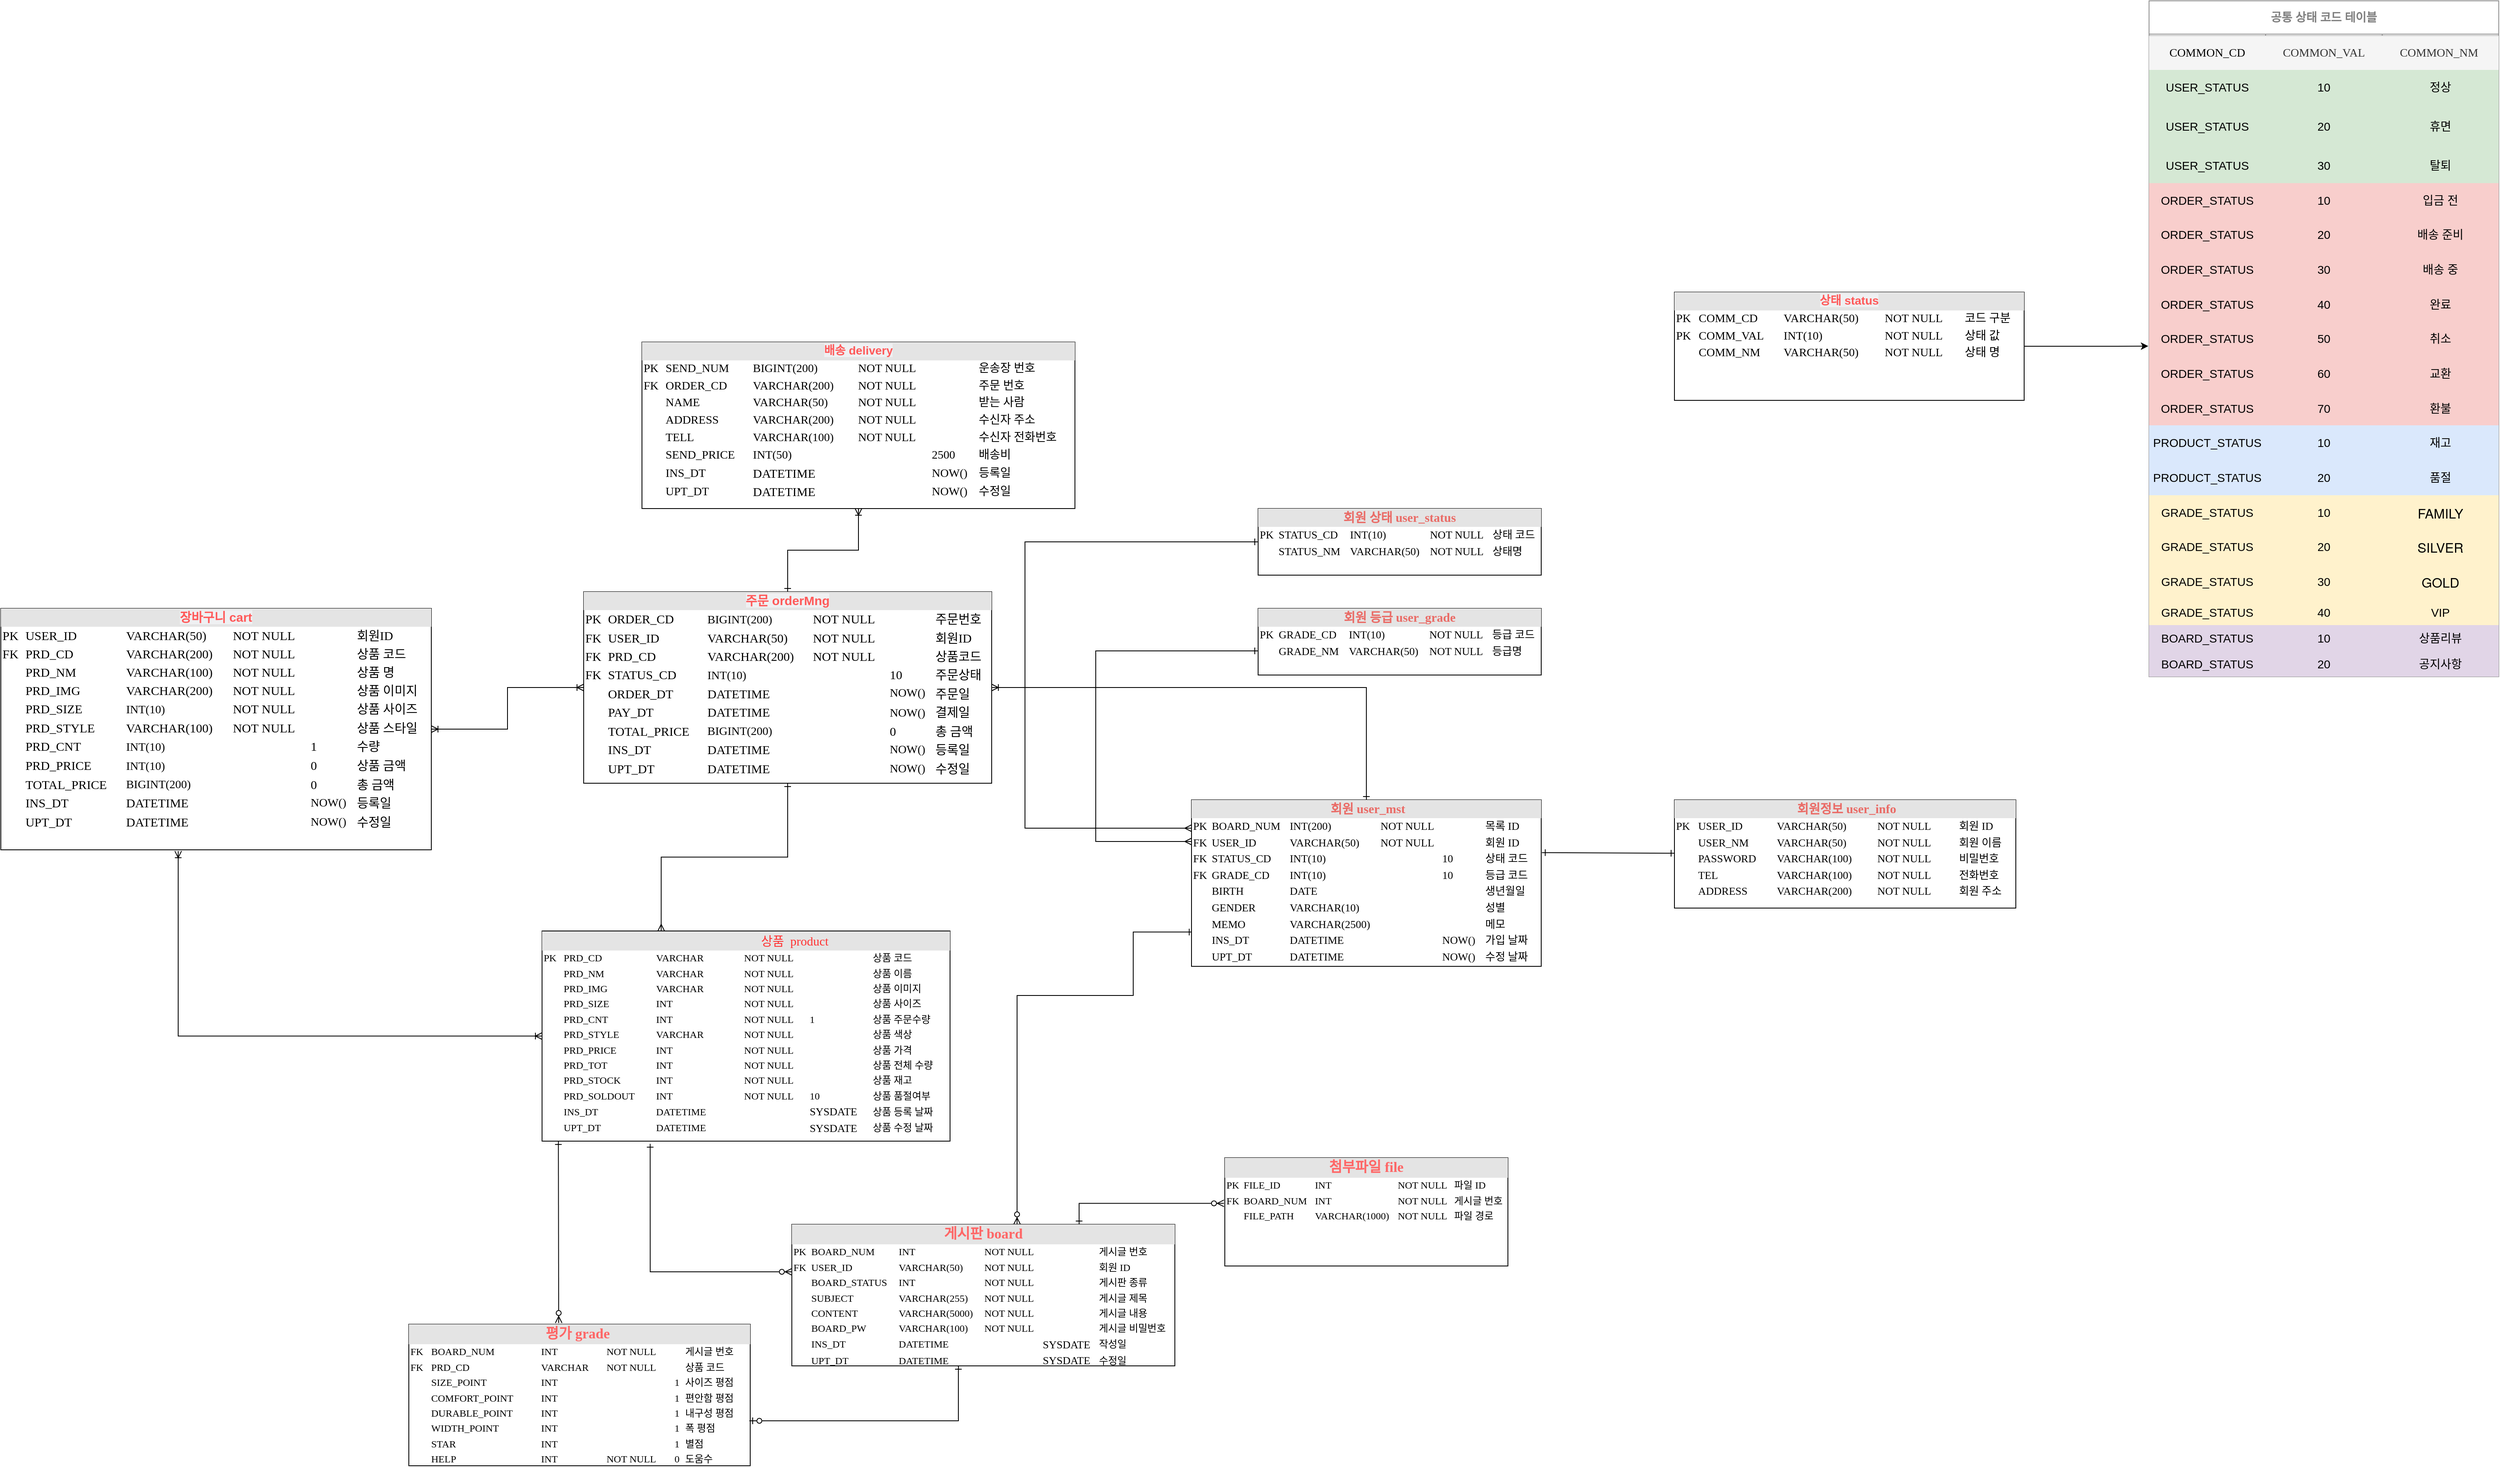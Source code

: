 <mxfile version="14.5.8" type="github">
  <diagram id="Fv4TLJ8n9y3qahRnpBmT" name="Page-1">
    <mxGraphModel dx="2249" dy="1931" grid="1" gridSize="10" guides="1" tooltips="1" connect="1" arrows="1" fold="1" page="1" pageScale="1" pageWidth="827" pageHeight="1169" math="0" shadow="0">
      <root>
        <mxCell id="0" />
        <mxCell id="1" parent="0" />
        <mxCell id="T9wtCsgYKe1mZJSSoSnF-1" value="&lt;div style=&quot;text-align: center ; box-sizing: border-box ; width: 100% ; background: rgb(228 , 228 , 228) ; padding: 2px ; font-size: 14px&quot;&gt;&lt;font style=&quot;font-size: 14px&quot;&gt;&lt;span style=&quot;font-family: &amp;#34;apple sd gothic neo&amp;#34; , &amp;#34;apple sd 산돌고딕 neo&amp;#34; , &amp;#34;malgun gothic&amp;#34; , &amp;#34;맑은 고딕&amp;#34; , sans-serif ; background-color: rgb(239 , 240 , 242)&quot;&gt;&lt;font color=&quot;#ff5959&quot; style=&quot;font-size: 14px&quot;&gt;&lt;b&gt;배송 delivery&lt;/b&gt;&lt;/font&gt;&lt;/span&gt;&lt;br&gt;&lt;/font&gt;&lt;/div&gt;&lt;table style=&quot;width: 100% ; font-size: 14px&quot; cellpadding=&quot;2&quot; cellspacing=&quot;0&quot;&gt;&lt;tbody&gt;&lt;tr&gt;&lt;td&gt;&lt;font style=&quot;font-size: 14px&quot;&gt;PK&lt;br&gt;&lt;/font&gt;&lt;/td&gt;&lt;td&gt;&lt;font style=&quot;font-size: 14px&quot;&gt;SEND_NUM&lt;br&gt;&lt;/font&gt;&lt;/td&gt;&lt;td&gt;BIGINT(200)&lt;/td&gt;&lt;td&gt;&lt;/td&gt;&lt;td&gt;&lt;font style=&quot;font-size: 14px&quot;&gt;NOT&amp;nbsp;NULL&lt;br&gt;&lt;/font&gt;&lt;/td&gt;&lt;td&gt;&lt;font style=&quot;font-size: 14px&quot;&gt;&lt;br&gt;&lt;/font&gt;&lt;/td&gt;&lt;td&gt;&lt;font style=&quot;font-size: 14px&quot;&gt;운송장 번호&lt;br&gt;&lt;/font&gt;&lt;/td&gt;&lt;/tr&gt;&lt;tr&gt;&lt;td&gt;&lt;font style=&quot;font-size: 14px&quot;&gt;FK&lt;/font&gt;&lt;/td&gt;&lt;td&gt;&lt;font style=&quot;font-size: 14px&quot;&gt;ORDER_CD&lt;/font&gt;&lt;/td&gt;&lt;td&gt;&lt;font style=&quot;font-size: 14px&quot;&gt;VARCHAR(200)&lt;/font&gt;&lt;/td&gt;&lt;td&gt;&lt;/td&gt;&lt;td&gt;&lt;font style=&quot;font-size: 14px&quot;&gt;NOT&amp;nbsp;NULL&lt;br&gt;&lt;/font&gt;&lt;/td&gt;&lt;td&gt;&lt;font style=&quot;font-size: 14px&quot;&gt;&lt;br&gt;&lt;/font&gt;&lt;/td&gt;&lt;td&gt;&lt;font style=&quot;font-size: 14px&quot;&gt;주문 번호&lt;br&gt;&lt;/font&gt;&lt;/td&gt;&lt;/tr&gt;&lt;tr&gt;&lt;td&gt;&lt;font style=&quot;font-size: 14px&quot;&gt;&lt;br&gt;&lt;/font&gt;&lt;/td&gt;&lt;td&gt;&lt;font style=&quot;font-size: 14px&quot;&gt;NAME&amp;nbsp;&lt;br&gt;&lt;/font&gt;&lt;/td&gt;&lt;td&gt;&lt;font style=&quot;font-size: 14px&quot;&gt;VARCHAR(50)&lt;/font&gt;&lt;/td&gt;&lt;td&gt;&lt;/td&gt;&lt;td&gt;&lt;font style=&quot;font-size: 14px&quot;&gt;NOT&amp;nbsp;NULL&lt;br&gt;&lt;/font&gt;&lt;/td&gt;&lt;td&gt;&lt;font style=&quot;font-size: 14px&quot;&gt;&lt;br&gt;&lt;/font&gt;&lt;/td&gt;&lt;td&gt;&lt;font style=&quot;font-size: 14px&quot;&gt;받는 사람&lt;br&gt;&lt;/font&gt;&lt;/td&gt;&lt;/tr&gt;&lt;tr&gt;&lt;td&gt;&lt;font style=&quot;font-size: 14px&quot;&gt;&lt;br&gt;&lt;/font&gt;&lt;/td&gt;&lt;td&gt;&lt;font style=&quot;font-size: 14px&quot;&gt;ADDRESS&lt;br&gt;&lt;/font&gt;&lt;/td&gt;&lt;td&gt;&lt;font style=&quot;font-size: 14px&quot;&gt;VARCHAR(200)&lt;/font&gt;&lt;/td&gt;&lt;td&gt;&lt;/td&gt;&lt;td&gt;&lt;font style=&quot;font-size: 14px&quot;&gt;NOT&amp;nbsp;NULL&lt;br&gt;&lt;/font&gt;&lt;/td&gt;&lt;td&gt;&lt;font style=&quot;font-size: 14px&quot;&gt;&lt;br&gt;&lt;/font&gt;&lt;/td&gt;&lt;td&gt;&lt;font style=&quot;font-size: 14px&quot;&gt;수신자 주소&lt;br&gt;&lt;/font&gt;&lt;/td&gt;&lt;/tr&gt;&lt;tr&gt;&lt;td&gt;&lt;font style=&quot;font-size: 14px&quot;&gt;&lt;br&gt;&lt;/font&gt;&lt;/td&gt;&lt;td&gt;&lt;font style=&quot;font-size: 14px&quot;&gt;TELL&amp;nbsp;&lt;br&gt;&lt;/font&gt;&lt;/td&gt;&lt;td&gt;&lt;font style=&quot;font-size: 14px&quot;&gt;VARCHAR(100)&lt;/font&gt;&lt;/td&gt;&lt;td&gt;&lt;/td&gt;&lt;td&gt;&lt;font style=&quot;font-size: 14px&quot;&gt;NOT NULL&lt;br&gt;&lt;/font&gt;&lt;/td&gt;&lt;td&gt;&lt;font style=&quot;font-size: 14px&quot;&gt;&lt;br&gt;&lt;/font&gt;&lt;/td&gt;&lt;td&gt;&lt;font style=&quot;font-size: 14px&quot;&gt;수신자 전화번호&lt;br&gt;&lt;/font&gt;&lt;/td&gt;&lt;/tr&gt;&lt;tr&gt;&lt;td&gt;&lt;font style=&quot;font-size: 14px&quot;&gt;&lt;br&gt;&lt;/font&gt;&lt;/td&gt;&lt;td&gt;&lt;font style=&quot;font-size: 14px&quot;&gt;SEND_PRICE&lt;br&gt;&lt;/font&gt;&lt;/td&gt;&lt;td&gt;&lt;font style=&quot;font-size: 14px&quot;&gt;INT(50)&lt;/font&gt;&lt;/td&gt;&lt;td&gt;&lt;/td&gt;&lt;td&gt;&lt;font style=&quot;font-size: 14px&quot;&gt;&lt;br&gt;&lt;/font&gt;&lt;/td&gt;&lt;td&gt;&lt;font style=&quot;font-size: 14px&quot;&gt;2500&lt;/font&gt;&lt;/td&gt;&lt;td&gt;&lt;font style=&quot;font-size: 14px&quot;&gt;배송비&lt;br&gt;&lt;/font&gt;&lt;/td&gt;&lt;/tr&gt;&lt;tr&gt;&lt;td&gt;&lt;font style=&quot;font-size: 14px&quot;&gt;&lt;br&gt;&lt;/font&gt;&lt;/td&gt;&lt;td&gt;&lt;font style=&quot;font-size: 14px&quot;&gt;INS_DT&lt;br&gt;&lt;/font&gt;&lt;/td&gt;&lt;td&gt;&lt;span style=&quot;font-size: 15px&quot;&gt;DATETIME&lt;/span&gt;&lt;br&gt;&lt;/td&gt;&lt;td&gt;&lt;/td&gt;&lt;td&gt;&lt;/td&gt;&lt;td&gt;&lt;font style=&quot;font-size: 14px&quot;&gt;NOW()&lt;br&gt;&lt;/font&gt;&lt;/td&gt;&lt;td&gt;&lt;font style=&quot;font-size: 14px&quot;&gt;등록일&lt;br&gt;&lt;/font&gt;&lt;/td&gt;&lt;/tr&gt;&lt;tr&gt;&lt;td&gt;&lt;font style=&quot;font-size: 14px&quot;&gt;&lt;br&gt;&lt;/font&gt;&lt;/td&gt;&lt;td&gt;&lt;font style=&quot;font-size: 14px&quot;&gt;UPT_DT&lt;br&gt;&lt;/font&gt;&lt;/td&gt;&lt;td&gt;&lt;span style=&quot;font-size: 15px&quot;&gt;DATETIME&lt;/span&gt;&lt;br&gt;&lt;/td&gt;&lt;td&gt;&lt;/td&gt;&lt;td&gt;&lt;font style=&quot;font-size: 14px&quot;&gt;&lt;br&gt;&lt;/font&gt;&lt;/td&gt;&lt;td&gt;&lt;font style=&quot;font-size: 14px&quot;&gt;NOW()&lt;br&gt;&lt;/font&gt;&lt;/td&gt;&lt;td&gt;&lt;font style=&quot;font-size: 14px&quot;&gt;수정일&lt;/font&gt;&lt;/td&gt;&lt;/tr&gt;&lt;/tbody&gt;&lt;/table&gt;" style="verticalAlign=top;align=left;overflow=fill;html=1;rounded=0;shadow=0;comic=0;labelBackgroundColor=none;strokeWidth=1;fontFamily=Verdana;fontSize=12" parent="1" vertex="1">
          <mxGeometry x="220" y="-150" width="520" height="200" as="geometry" />
        </mxCell>
        <mxCell id="T9wtCsgYKe1mZJSSoSnF-2" style="edgeStyle=orthogonalEdgeStyle;rounded=0;orthogonalLoop=1;jettySize=auto;html=1;startArrow=ERone;startFill=0;endArrow=ERmany;endFill=0;entryX=0.292;entryY=0;entryDx=0;entryDy=0;entryPerimeter=0;" parent="1" source="T9wtCsgYKe1mZJSSoSnF-4" target="T9wtCsgYKe1mZJSSoSnF-16" edge="1">
          <mxGeometry relative="1" as="geometry">
            <mxPoint x="-30" y="580" as="targetPoint" />
          </mxGeometry>
        </mxCell>
        <mxCell id="T9wtCsgYKe1mZJSSoSnF-3" style="edgeStyle=orthogonalEdgeStyle;rounded=0;orthogonalLoop=1;jettySize=auto;html=1;startArrow=ERoneToMany;startFill=0;endArrow=ERone;endFill=0;" parent="1" source="T9wtCsgYKe1mZJSSoSnF-4" target="T9wtCsgYKe1mZJSSoSnF-11" edge="1">
          <mxGeometry relative="1" as="geometry" />
        </mxCell>
        <mxCell id="T9wtCsgYKe1mZJSSoSnF-4" value="&lt;div style=&quot;text-align: center ; box-sizing: border-box ; width: 100% ; background: rgb(228 , 228 , 228) ; padding: 2px ; font-size: 15px&quot;&gt;&lt;font style=&quot;font-size: 15px&quot;&gt;&lt;span style=&quot;font-family: &amp;#34;apple sd gothic neo&amp;#34; , &amp;#34;apple sd 산돌고딕 neo&amp;#34; , &amp;#34;malgun gothic&amp;#34; , &amp;#34;맑은 고딕&amp;#34; , sans-serif ; background-color: rgb(239 , 240 , 242)&quot;&gt;&lt;font color=&quot;#ff5959&quot; style=&quot;font-size: 15px&quot;&gt;&lt;b&gt;주문 orderMng&lt;/b&gt;&lt;/font&gt;&lt;/span&gt;&lt;br&gt;&lt;/font&gt;&lt;/div&gt;&lt;table style=&quot;width: 100% ; font-size: 15px&quot; cellpadding=&quot;2&quot; cellspacing=&quot;0&quot;&gt;&lt;tbody&gt;&lt;tr&gt;&lt;td&gt;PK&lt;br&gt;&lt;/td&gt;&lt;td&gt;ORDER_CD&lt;br&gt;&lt;/td&gt;&lt;td&gt;&lt;span style=&quot;font-size: 14px&quot;&gt;BIGINT(200)&lt;/span&gt;&lt;br&gt;&lt;/td&gt;&lt;td&gt;NOT&amp;nbsp;NULL&lt;br&gt;&lt;/td&gt;&lt;td&gt;&lt;br&gt;&lt;/td&gt;&lt;td&gt;주문번호&lt;br&gt;&lt;/td&gt;&lt;/tr&gt;&lt;tr&gt;&lt;td&gt;FK&lt;/td&gt;&lt;td&gt;USER_ID&lt;br&gt;&lt;/td&gt;&lt;td&gt;VARCHAR(50)&lt;br&gt;&lt;/td&gt;&lt;td&gt;NOT&amp;nbsp;NULL&lt;br&gt;&lt;/td&gt;&lt;td&gt;&lt;br&gt;&lt;/td&gt;&lt;td&gt;회원ID&lt;br&gt;&lt;/td&gt;&lt;/tr&gt;&lt;tr&gt;&lt;td&gt;FK&lt;br&gt;&lt;/td&gt;&lt;td&gt;PRD_CD&lt;br&gt;&lt;/td&gt;&lt;td&gt;VARCHAR(200)&lt;br&gt;&lt;/td&gt;&lt;td&gt;NOT&amp;nbsp;NULL&lt;br&gt;&lt;/td&gt;&lt;td&gt;&lt;br&gt;&lt;/td&gt;&lt;td&gt;상품코드&lt;br&gt;&lt;/td&gt;&lt;/tr&gt;&lt;tr&gt;&lt;td&gt;FK&lt;/td&gt;&lt;td&gt;STATUS_CD&lt;/td&gt;&lt;td&gt;&lt;span style=&quot;font-size: 14px&quot;&gt;INT(10)&lt;/span&gt;&lt;br&gt;&lt;/td&gt;&lt;td&gt;&lt;br&gt;&lt;/td&gt;&lt;td&gt;10&lt;/td&gt;&lt;td&gt;주문상태&lt;/td&gt;&lt;/tr&gt;&lt;tr&gt;&lt;td&gt;&lt;br&gt;&lt;/td&gt;&lt;td&gt;ORDER_DT&lt;/td&gt;&lt;td&gt;DATETIME&lt;br&gt;&lt;/td&gt;&lt;td&gt;&lt;br&gt;&lt;/td&gt;&lt;td style=&quot;font-size: 14px&quot;&gt;NOW()&lt;br&gt;&lt;/td&gt;&lt;td&gt;주문일&lt;/td&gt;&lt;/tr&gt;&lt;tr&gt;&lt;td&gt;&lt;br&gt;&lt;/td&gt;&lt;td&gt;PAY_DT&lt;br&gt;&lt;/td&gt;&lt;td&gt;DATETIME&lt;br&gt;&lt;/td&gt;&lt;td&gt;&lt;/td&gt;&lt;td&gt;&lt;span style=&quot;font-size: 14px&quot;&gt;NOW()&lt;/span&gt;&lt;br&gt;&lt;/td&gt;&lt;td&gt;결제일&lt;br&gt;&lt;/td&gt;&lt;/tr&gt;&lt;tr&gt;&lt;td&gt;&lt;br&gt;&lt;/td&gt;&lt;td&gt;TOTAL_PRICE&lt;br&gt;&lt;/td&gt;&lt;td&gt;&lt;span style=&quot;font-size: 14px&quot;&gt;BIGINT(200)&lt;/span&gt;&lt;br&gt;&lt;/td&gt;&lt;td&gt;&lt;/td&gt;&lt;td&gt;0&lt;/td&gt;&lt;td&gt;총 금액&lt;br&gt;&lt;/td&gt;&lt;/tr&gt;&lt;tr&gt;&lt;td&gt;&lt;br&gt;&lt;/td&gt;&lt;td&gt;INS_DT&lt;br&gt;&lt;/td&gt;&lt;td&gt;DATETIME&lt;br&gt;&lt;/td&gt;&lt;td&gt;&lt;br&gt;&lt;/td&gt;&lt;td style=&quot;font-size: 14px&quot;&gt;NOW()&lt;br&gt;&lt;/td&gt;&lt;td&gt;등록일&lt;br&gt;&lt;/td&gt;&lt;/tr&gt;&lt;tr&gt;&lt;td&gt;&lt;br&gt;&lt;/td&gt;&lt;td&gt;UPT_DT&lt;br&gt;&lt;/td&gt;&lt;td&gt;DATETIME&lt;br&gt;&lt;/td&gt;&lt;td&gt;&lt;/td&gt;&lt;td&gt;&lt;span style=&quot;font-size: 14px&quot;&gt;NOW()&lt;/span&gt;&lt;br&gt;&lt;/td&gt;&lt;td&gt;수정일&lt;/td&gt;&lt;/tr&gt;&lt;/tbody&gt;&lt;/table&gt;" style="verticalAlign=top;align=left;overflow=fill;html=1;rounded=0;shadow=0;comic=0;labelBackgroundColor=none;strokeWidth=1;fontFamily=Verdana;fontSize=12" parent="1" vertex="1">
          <mxGeometry x="150" y="150" width="490" height="230" as="geometry" />
        </mxCell>
        <mxCell id="T9wtCsgYKe1mZJSSoSnF-5" value="" style="rounded=0;orthogonalLoop=1;jettySize=auto;html=1;edgeStyle=orthogonalEdgeStyle;endArrow=ERoneToMany;endFill=0;exitX=0.5;exitY=0;exitDx=0;exitDy=0;startArrow=ERone;startFill=0;" parent="1" source="T9wtCsgYKe1mZJSSoSnF-4" target="T9wtCsgYKe1mZJSSoSnF-1" edge="1">
          <mxGeometry relative="1" as="geometry" />
        </mxCell>
        <mxCell id="T9wtCsgYKe1mZJSSoSnF-6" value="" style="edgeStyle=orthogonalEdgeStyle;rounded=0;orthogonalLoop=1;jettySize=auto;html=1;startArrow=ERone;startFill=0;endArrow=ERzeroToMany;endFill=1;fontFamily=Verdana;entryX=-0.003;entryY=0.421;entryDx=0;entryDy=0;entryPerimeter=0;exitX=0.75;exitY=0;exitDx=0;exitDy=0;" parent="1" source="T9wtCsgYKe1mZJSSoSnF-9" target="T9wtCsgYKe1mZJSSoSnF-10" edge="1">
          <mxGeometry relative="1" as="geometry">
            <Array as="points">
              <mxPoint x="745" y="885" />
            </Array>
            <mxPoint x="860" y="860" as="targetPoint" />
          </mxGeometry>
        </mxCell>
        <mxCell id="T9wtCsgYKe1mZJSSoSnF-7" style="edgeStyle=orthogonalEdgeStyle;rounded=0;orthogonalLoop=1;jettySize=auto;html=1;startArrow=ERzeroToMany;startFill=1;endArrow=ERone;endFill=0;fontFamily=Verdana;exitX=0.588;exitY=0;exitDx=0;exitDy=0;exitPerimeter=0;entryX=0.003;entryY=0.794;entryDx=0;entryDy=0;entryPerimeter=0;" parent="1" source="T9wtCsgYKe1mZJSSoSnF-9" target="T9wtCsgYKe1mZJSSoSnF-11" edge="1">
          <mxGeometry relative="1" as="geometry">
            <Array as="points">
              <mxPoint x="671" y="635" />
              <mxPoint x="810" y="635" />
              <mxPoint x="810" y="559" />
            </Array>
            <mxPoint x="740" y="580" as="targetPoint" />
            <mxPoint x="650" y="740" as="sourcePoint" />
          </mxGeometry>
        </mxCell>
        <mxCell id="T9wtCsgYKe1mZJSSoSnF-8" style="edgeStyle=orthogonalEdgeStyle;rounded=0;orthogonalLoop=1;jettySize=auto;html=1;startArrow=ERzeroToMany;startFill=1;endArrow=ERone;endFill=0;fontFamily=Verdana;entryX=0.265;entryY=1.013;entryDx=0;entryDy=0;entryPerimeter=0;" parent="1" target="T9wtCsgYKe1mZJSSoSnF-16" edge="1">
          <mxGeometry relative="1" as="geometry">
            <mxPoint x="400" y="967" as="sourcePoint" />
            <mxPoint x="300" y="780" as="targetPoint" />
            <Array as="points">
              <mxPoint x="397" y="967" />
              <mxPoint x="230" y="967" />
            </Array>
          </mxGeometry>
        </mxCell>
        <mxCell id="T9wtCsgYKe1mZJSSoSnF-9" value="&lt;div style=&quot;text-align: center ; box-sizing: border-box ; width: 100% ; background: rgb(228 , 228 , 228) ; padding: 2px&quot;&gt;&lt;font style=&quot;font-size: 17px&quot; color=&quot;#ff6666&quot;&gt;&lt;b&gt;게시판 board&lt;/b&gt;&lt;/font&gt;&lt;/div&gt;&lt;table style=&quot;width: 100% ; font-size: 1em&quot; cellpadding=&quot;2&quot; cellspacing=&quot;0&quot;&gt;&lt;tbody&gt;&lt;tr&gt;&lt;td&gt;PK&lt;/td&gt;&lt;td&gt;BOARD_NUM&lt;br&gt;&lt;/td&gt;&lt;td&gt;INT&lt;/td&gt;&lt;td&gt;NOT NULL&lt;/td&gt;&lt;td&gt;&lt;br&gt;&lt;/td&gt;&lt;td&gt;게시글 번호&lt;/td&gt;&lt;/tr&gt;&lt;tr&gt;&lt;td&gt;FK&lt;/td&gt;&lt;td&gt;USER_ID&lt;/td&gt;&lt;td&gt;VARCHAR(50)&lt;/td&gt;&lt;td&gt;NOT NULL&lt;/td&gt;&lt;td&gt;&lt;br&gt;&lt;/td&gt;&lt;td&gt;회원 ID&lt;/td&gt;&lt;/tr&gt;&lt;tr&gt;&lt;td&gt;&lt;br&gt;&lt;/td&gt;&lt;td&gt;BOARD_STATUS&lt;/td&gt;&lt;td&gt;INT&lt;/td&gt;&lt;td&gt;NOT NULL&lt;/td&gt;&lt;td&gt;&lt;br&gt;&lt;/td&gt;&lt;td&gt;게시판 종류&lt;/td&gt;&lt;/tr&gt;&lt;tr&gt;&lt;td&gt;&lt;br&gt;&lt;/td&gt;&lt;td&gt;SUBJECT&lt;/td&gt;&lt;td&gt;VARCHAR(255)&lt;/td&gt;&lt;td&gt;NOT NULL&lt;/td&gt;&lt;td&gt;&lt;br&gt;&lt;/td&gt;&lt;td&gt;게시글 제목&lt;/td&gt;&lt;/tr&gt;&lt;tr&gt;&lt;td&gt;&lt;br&gt;&lt;/td&gt;&lt;td&gt;CONTENT&lt;/td&gt;&lt;td&gt;VARCHAR(5000)&lt;/td&gt;&lt;td&gt;NOT NULL&lt;/td&gt;&lt;td&gt;&lt;br&gt;&lt;/td&gt;&lt;td&gt;게시글 내용&lt;/td&gt;&lt;/tr&gt;&lt;tr&gt;&lt;td&gt;&lt;br&gt;&lt;/td&gt;&lt;td&gt;BOARD_PW&lt;/td&gt;&lt;td&gt;VARCHAR(100)&lt;/td&gt;&lt;td&gt;NOT NULL&lt;/td&gt;&lt;td&gt;&lt;br&gt;&lt;/td&gt;&lt;td&gt;게시글 비밀번호&lt;/td&gt;&lt;/tr&gt;&lt;tr&gt;&lt;td&gt;&lt;br&gt;&lt;/td&gt;&lt;td&gt;INS_DT&lt;/td&gt;&lt;td&gt;DATETIME&lt;/td&gt;&lt;td&gt;&lt;br&gt;&lt;/td&gt;&lt;td&gt;&lt;span style=&quot;font-size: 13px&quot;&gt;SYSDATE&lt;/span&gt;&lt;br&gt;&lt;/td&gt;&lt;td&gt;작성일&lt;/td&gt;&lt;/tr&gt;&lt;tr&gt;&lt;td&gt;&lt;br&gt;&lt;/td&gt;&lt;td&gt;UPT_DT&lt;/td&gt;&lt;td&gt;DATETIME&lt;/td&gt;&lt;td&gt;&lt;br&gt;&lt;/td&gt;&lt;td&gt;&lt;span style=&quot;font-size: 13px&quot;&gt;SYSDATE&lt;/span&gt;&lt;br&gt;&lt;/td&gt;&lt;td&gt;수정일&lt;/td&gt;&lt;/tr&gt;&lt;/tbody&gt;&lt;/table&gt;" style="verticalAlign=top;align=left;overflow=fill;html=1;rounded=0;shadow=0;comic=0;labelBackgroundColor=none;strokeWidth=1;fontFamily=Verdana;fontSize=12" parent="1" vertex="1">
          <mxGeometry x="400" y="910" width="460" height="170" as="geometry" />
        </mxCell>
        <mxCell id="T9wtCsgYKe1mZJSSoSnF-10" value="&lt;div style=&quot;text-align: center ; box-sizing: border-box ; width: 100% ; background: rgb(228 , 228 , 228) ; padding: 2px&quot;&gt;&lt;font style=&quot;font-size: 17px&quot; color=&quot;#ff6666&quot;&gt;&lt;b&gt;첨부파일 file&lt;/b&gt;&lt;/font&gt;&lt;/div&gt;&lt;table style=&quot;width: 100% ; font-size: 1em&quot; cellpadding=&quot;2&quot; cellspacing=&quot;0&quot;&gt;&lt;tbody&gt;&lt;tr&gt;&lt;td&gt;PK&lt;/td&gt;&lt;td&gt;FILE_ID&lt;br&gt;&lt;/td&gt;&lt;td&gt;INT&lt;/td&gt;&lt;td&gt;NOT NULL&lt;/td&gt;&lt;td&gt;파일 ID&lt;/td&gt;&lt;/tr&gt;&lt;tr&gt;&lt;td&gt;FK&lt;/td&gt;&lt;td&gt;BOARD_NUM&lt;/td&gt;&lt;td&gt;INT&lt;br&gt;&lt;/td&gt;&lt;td&gt;NOT NULL&lt;/td&gt;&lt;td&gt;게시글 번호&lt;/td&gt;&lt;/tr&gt;&lt;tr&gt;&lt;td&gt;&lt;br&gt;&lt;/td&gt;&lt;td&gt;FILE_PATH&lt;/td&gt;&lt;td&gt;VARCHAR(1000)&lt;/td&gt;&lt;td&gt;NOT NULL&lt;/td&gt;&lt;td&gt;파일 경로&lt;/td&gt;&lt;/tr&gt;&lt;/tbody&gt;&lt;/table&gt;" style="verticalAlign=top;align=left;overflow=fill;html=1;rounded=0;shadow=0;comic=0;labelBackgroundColor=none;strokeWidth=1;fontFamily=Verdana;fontSize=12" parent="1" vertex="1">
          <mxGeometry x="920" y="830" width="340" height="130" as="geometry" />
        </mxCell>
        <mxCell id="T9wtCsgYKe1mZJSSoSnF-11" value="&lt;div style=&quot;box-sizing: border-box ; width: 100% ; background: rgb(228 , 228 , 228) ; padding: 2px ; text-align: center ; font-size: 15px&quot;&gt;&lt;font color=&quot;#ea6b66&quot; style=&quot;font-size: 15px&quot;&gt;&amp;nbsp;&lt;font style=&quot;font-size: 15px&quot;&gt;&lt;b&gt;회원&lt;/b&gt;&lt;/font&gt; &lt;b&gt;user_mst&lt;/b&gt;&lt;/font&gt;&lt;/div&gt;&lt;table cellpadding=&quot;2&quot; cellspacing=&quot;0&quot; style=&quot;font-size: 13px ; width: 410.667px&quot;&gt;&lt;tbody&gt;&lt;tr&gt;&lt;td&gt;&lt;font style=&quot;font-size: 13px&quot;&gt;PK&lt;/font&gt;&lt;/td&gt;&lt;td&gt;&lt;font style=&quot;font-size: 13px&quot;&gt;BOARD_NUM&lt;br&gt;&lt;/font&gt;&lt;/td&gt;&lt;td&gt;INT(200)&lt;/td&gt;&lt;td&gt;&lt;font style=&quot;font-size: 13px&quot;&gt;NOT NULL&lt;/font&gt;&lt;/td&gt;&lt;td&gt;&lt;font style=&quot;font-size: 13px&quot;&gt;&lt;br&gt;&lt;/font&gt;&lt;/td&gt;&lt;td&gt;&lt;font style=&quot;font-size: 13px&quot;&gt;&lt;br&gt;&lt;/font&gt;&lt;/td&gt;&lt;td&gt;&lt;font style=&quot;font-size: 13px&quot;&gt;목록 ID&lt;/font&gt;&lt;/td&gt;&lt;/tr&gt;&lt;tr&gt;&lt;td&gt;&lt;font style=&quot;font-size: 13px&quot;&gt;FK&lt;/font&gt;&lt;/td&gt;&lt;td&gt;&lt;font style=&quot;font-size: 13px&quot;&gt;USER_ID&lt;/font&gt;&lt;/td&gt;&lt;td&gt;&lt;font style=&quot;font-size: 13px&quot;&gt;VARCHAR(50)&lt;/font&gt;&lt;/td&gt;&lt;td&gt;&lt;font style=&quot;font-size: 13px&quot;&gt;NOT NULL&lt;/font&gt;&lt;/td&gt;&lt;td&gt;&lt;font style=&quot;font-size: 13px&quot;&gt;&lt;br&gt;&lt;/font&gt;&lt;/td&gt;&lt;td&gt;&lt;font style=&quot;font-size: 13px&quot;&gt;&lt;br&gt;&lt;/font&gt;&lt;/td&gt;&lt;td&gt;&lt;font style=&quot;font-size: 13px&quot;&gt;회원 ID&lt;/font&gt;&lt;/td&gt;&lt;/tr&gt;&lt;tr&gt;&lt;td&gt;&lt;font style=&quot;font-size: 13px&quot;&gt;FK&lt;/font&gt;&lt;/td&gt;&lt;td&gt;&lt;font style=&quot;font-size: 13px&quot;&gt;STATUS_CD&lt;/font&gt;&lt;/td&gt;&lt;td&gt;&lt;font style=&quot;font-size: 13px&quot;&gt;INT(10)&lt;/font&gt;&lt;/td&gt;&lt;td&gt;&lt;font style=&quot;font-size: 13px&quot;&gt;&lt;br&gt;&lt;/font&gt;&lt;/td&gt;&lt;td&gt;&lt;font style=&quot;font-size: 13px&quot;&gt;10&lt;/font&gt;&lt;/td&gt;&lt;td&gt;&lt;font style=&quot;font-size: 13px&quot;&gt;&lt;br&gt;&lt;/font&gt;&lt;/td&gt;&lt;td&gt;&lt;font style=&quot;font-size: 13px&quot;&gt;상태 코드&lt;/font&gt;&lt;/td&gt;&lt;/tr&gt;&lt;tr&gt;&lt;td&gt;&lt;font style=&quot;font-size: 13px&quot;&gt;FK&lt;/font&gt;&lt;/td&gt;&lt;td&gt;&lt;font style=&quot;font-size: 13px&quot;&gt;GRADE_CD&lt;/font&gt;&lt;/td&gt;&lt;td&gt;&lt;font style=&quot;font-size: 13px&quot;&gt;INT(10)&lt;/font&gt;&lt;/td&gt;&lt;td&gt;&lt;font style=&quot;font-size: 13px&quot;&gt;&lt;br&gt;&lt;/font&gt;&lt;/td&gt;&lt;td&gt;&lt;font style=&quot;font-size: 13px&quot;&gt;10&lt;/font&gt;&lt;/td&gt;&lt;td&gt;&lt;font style=&quot;font-size: 13px&quot;&gt;&lt;br&gt;&lt;/font&gt;&lt;/td&gt;&lt;td&gt;&lt;font style=&quot;font-size: 13px&quot;&gt;등급 코드&lt;/font&gt;&lt;/td&gt;&lt;/tr&gt;&lt;tr&gt;&lt;td&gt;&lt;br&gt;&lt;/td&gt;&lt;td&gt;BIRTH&lt;/td&gt;&lt;td&gt;DATE&lt;/td&gt;&lt;td&gt;&lt;br&gt;&lt;/td&gt;&lt;td&gt;&lt;br&gt;&lt;/td&gt;&lt;td&gt;&lt;br&gt;&lt;/td&gt;&lt;td&gt;생년월일&lt;/td&gt;&lt;/tr&gt;&lt;tr&gt;&lt;td&gt;&lt;font style=&quot;font-size: 13px&quot;&gt;&lt;br&gt;&lt;/font&gt;&lt;/td&gt;&lt;td&gt;&lt;font style=&quot;font-size: 13px&quot;&gt;GENDER&lt;/font&gt;&lt;/td&gt;&lt;td&gt;&lt;font style=&quot;font-size: 13px&quot;&gt;VARCHAR(10)&lt;br&gt;&lt;/font&gt;&lt;/td&gt;&lt;td&gt;&lt;font style=&quot;font-size: 13px&quot;&gt;&lt;br&gt;&lt;/font&gt;&lt;/td&gt;&lt;td&gt;&lt;font style=&quot;font-size: 13px&quot;&gt;&lt;br&gt;&lt;/font&gt;&lt;/td&gt;&lt;td&gt;&lt;font style=&quot;font-size: 13px&quot;&gt;&lt;br&gt;&lt;/font&gt;&lt;/td&gt;&lt;td&gt;&lt;font style=&quot;font-size: 13px&quot;&gt;성별&lt;/font&gt;&lt;/td&gt;&lt;/tr&gt;&lt;tr&gt;&lt;td&gt;&lt;br&gt;&lt;/td&gt;&lt;td&gt;MEMO&lt;/td&gt;&lt;td&gt;VARCHAR(2500)&lt;/td&gt;&lt;td&gt;&lt;br&gt;&lt;/td&gt;&lt;td&gt;&lt;br&gt;&lt;/td&gt;&lt;td&gt;&lt;br&gt;&lt;/td&gt;&lt;td&gt;메모&lt;/td&gt;&lt;/tr&gt;&lt;tr&gt;&lt;td&gt;&lt;font style=&quot;font-size: 13px&quot;&gt;&lt;br&gt;&lt;/font&gt;&lt;/td&gt;&lt;td&gt;&lt;font style=&quot;font-size: 13px&quot;&gt;INS_DT&lt;/font&gt;&lt;/td&gt;&lt;td&gt;&lt;font style=&quot;font-size: 13px&quot;&gt;DATETIME&lt;/font&gt;&lt;/td&gt;&lt;td&gt;&lt;font style=&quot;font-size: 13px&quot;&gt;&lt;br&gt;&lt;/font&gt;&lt;/td&gt;&lt;td&gt;&lt;font style=&quot;font-size: 13px&quot;&gt;NOW()&lt;/font&gt;&lt;/td&gt;&lt;td&gt;&lt;font style=&quot;font-size: 13px&quot;&gt;&lt;br&gt;&lt;/font&gt;&lt;/td&gt;&lt;td&gt;&lt;font style=&quot;font-size: 13px&quot;&gt;가입 날짜&lt;/font&gt;&lt;/td&gt;&lt;/tr&gt;&lt;tr&gt;&lt;td&gt;&lt;font style=&quot;font-size: 13px&quot;&gt;&lt;br&gt;&lt;/font&gt;&lt;/td&gt;&lt;td&gt;&lt;font style=&quot;font-size: 13px&quot;&gt;UPT_DT&lt;/font&gt;&lt;/td&gt;&lt;td&gt;&lt;font style=&quot;font-size: 13px&quot;&gt;DATETIME&lt;/font&gt;&lt;/td&gt;&lt;td&gt;&lt;font style=&quot;font-size: 13px&quot;&gt;&lt;br&gt;&lt;/font&gt;&lt;/td&gt;&lt;td&gt;&lt;font style=&quot;font-size: 13px&quot;&gt;NOW()&lt;br&gt;&lt;/font&gt;&lt;/td&gt;&lt;td&gt;&lt;font style=&quot;font-size: 13px&quot;&gt;&lt;br&gt;&lt;/font&gt;&lt;/td&gt;&lt;td&gt;&lt;font style=&quot;font-size: 13px&quot;&gt;수정 날짜&lt;/font&gt;&lt;/td&gt;&lt;/tr&gt;&lt;/tbody&gt;&lt;/table&gt;" style="verticalAlign=top;align=left;overflow=fill;html=1;rounded=0;shadow=0;comic=0;labelBackgroundColor=none;strokeWidth=1;fontFamily=Verdana;fontSize=12;spacingTop=0;spacingBottom=0;" parent="1" vertex="1">
          <mxGeometry x="880" y="400" width="420" height="200" as="geometry" />
        </mxCell>
        <mxCell id="T9wtCsgYKe1mZJSSoSnF-12" value="" style="edgeStyle=orthogonalEdgeStyle;rounded=0;orthogonalLoop=1;jettySize=auto;html=1;startArrow=ERone;startFill=0;endArrow=ERmany;endFill=0;fontFamily=Verdana;entryX=0;entryY=0.25;entryDx=0;entryDy=0;" parent="1" source="T9wtCsgYKe1mZJSSoSnF-13" target="T9wtCsgYKe1mZJSSoSnF-11" edge="1">
          <mxGeometry relative="1" as="geometry">
            <mxPoint x="930" y="210" as="sourcePoint" />
            <mxPoint x="786.53" y="446" as="targetPoint" />
            <Array as="points">
              <mxPoint x="765" y="221" />
              <mxPoint x="765" y="450" />
            </Array>
          </mxGeometry>
        </mxCell>
        <mxCell id="T9wtCsgYKe1mZJSSoSnF-13" value="&lt;div style=&quot;text-align: center ; box-sizing: border-box ; width: 100% ; background: rgb(228 , 228 , 228) ; padding: 2px&quot;&gt;&lt;font color=&quot;#ea6b66&quot; size=&quot;1&quot;&gt;&lt;b style=&quot;font-size: 15px&quot;&gt;회원 등급 user_grade&lt;/b&gt;&lt;/font&gt;&lt;/div&gt;&lt;table style=&quot;width: 100% ; font-size: 13px&quot; cellpadding=&quot;2&quot; cellspacing=&quot;0&quot;&gt;&lt;tbody&gt;&lt;tr&gt;&lt;td&gt;&lt;font style=&quot;font-size: 13px&quot;&gt;PK&lt;/font&gt;&lt;/td&gt;&lt;td&gt;&lt;font style=&quot;font-size: 13px&quot;&gt;GRADE_CD&lt;/font&gt;&lt;/td&gt;&lt;td&gt;INT(10)&lt;/td&gt;&lt;td&gt;&lt;font style=&quot;font-size: 13px&quot;&gt;NOT NULL&lt;/font&gt;&lt;/td&gt;&lt;td&gt;&lt;font style=&quot;font-size: 13px&quot;&gt;등급 코드&lt;/font&gt;&lt;/td&gt;&lt;/tr&gt;&lt;tr&gt;&lt;td&gt;&lt;font style=&quot;font-size: 13px&quot;&gt;&lt;br&gt;&lt;/font&gt;&lt;/td&gt;&lt;td&gt;&lt;font style=&quot;font-size: 13px&quot;&gt;GRADE_NM&lt;br&gt;&lt;/font&gt;&lt;/td&gt;&lt;td&gt;&lt;font style=&quot;font-size: 13px&quot;&gt;VARCHAR(50)&lt;/font&gt;&lt;/td&gt;&lt;td&gt;&lt;font style=&quot;font-size: 13px&quot;&gt;NOT NULL&lt;/font&gt;&lt;/td&gt;&lt;td&gt;&lt;font style=&quot;font-size: 13px&quot;&gt;등급명&lt;/font&gt;&lt;/td&gt;&lt;/tr&gt;&lt;/tbody&gt;&lt;/table&gt;" style="verticalAlign=top;align=left;overflow=fill;html=1;rounded=0;shadow=0;comic=0;labelBackgroundColor=none;strokeWidth=1;fontFamily=Verdana;fontSize=12" parent="1" vertex="1">
          <mxGeometry x="960" y="170" width="340" height="80" as="geometry" />
        </mxCell>
        <mxCell id="T9wtCsgYKe1mZJSSoSnF-14" value="" style="edgeStyle=orthogonalEdgeStyle;rounded=0;orthogonalLoop=1;jettySize=auto;html=1;startArrow=ERone;startFill=0;endArrow=ERmany;endFill=0;fontFamily=Verdana;exitX=0;exitY=0.5;exitDx=0;exitDy=0;" parent="1" source="T9wtCsgYKe1mZJSSoSnF-15" target="T9wtCsgYKe1mZJSSoSnF-11" edge="1">
          <mxGeometry relative="1" as="geometry">
            <mxPoint x="1170" y="150" as="sourcePoint" />
            <mxPoint x="810" y="434" as="targetPoint" />
            <Array as="points">
              <mxPoint x="680" y="90" />
              <mxPoint x="680" y="434" />
            </Array>
          </mxGeometry>
        </mxCell>
        <mxCell id="T9wtCsgYKe1mZJSSoSnF-15" value="&lt;div style=&quot;text-align: center ; box-sizing: border-box ; width: 100% ; background: rgb(228 , 228 , 228) ; padding: 2px&quot;&gt;&lt;font color=&quot;#ea6b66&quot; size=&quot;1&quot;&gt;&lt;b style=&quot;font-size: 15px&quot;&gt;회원 상태 user_status&lt;/b&gt;&lt;/font&gt;&lt;/div&gt;&lt;table style=&quot;width: 100% ; font-size: 13px&quot; cellpadding=&quot;2&quot; cellspacing=&quot;0&quot;&gt;&lt;tbody&gt;&lt;tr&gt;&lt;td&gt;&lt;font style=&quot;font-size: 13px&quot;&gt;PK&lt;/font&gt;&lt;/td&gt;&lt;td&gt;&lt;font style=&quot;font-size: 13px&quot;&gt;STATUS_CD&lt;/font&gt;&lt;/td&gt;&lt;td&gt;INT(10)&lt;/td&gt;&lt;td&gt;&lt;font style=&quot;font-size: 13px&quot;&gt;NOT NULL&lt;/font&gt;&lt;/td&gt;&lt;td&gt;&lt;font style=&quot;font-size: 13px&quot;&gt;상태 코드&lt;/font&gt;&lt;/td&gt;&lt;/tr&gt;&lt;tr&gt;&lt;td&gt;&lt;font style=&quot;font-size: 13px&quot;&gt;&lt;br&gt;&lt;/font&gt;&lt;/td&gt;&lt;td&gt;&lt;font style=&quot;font-size: 13px&quot;&gt;STATUS_NM&lt;br&gt;&lt;/font&gt;&lt;/td&gt;&lt;td&gt;&lt;font style=&quot;font-size: 13px&quot;&gt;VARCHAR(50)&lt;/font&gt;&lt;/td&gt;&lt;td&gt;&lt;font style=&quot;font-size: 13px&quot;&gt;NOT NULL&lt;/font&gt;&lt;/td&gt;&lt;td&gt;&lt;font style=&quot;font-size: 13px&quot;&gt;상태명&lt;/font&gt;&lt;/td&gt;&lt;/tr&gt;&lt;/tbody&gt;&lt;/table&gt;" style="verticalAlign=top;align=left;overflow=fill;html=1;rounded=0;shadow=0;comic=0;labelBackgroundColor=none;strokeWidth=1;fontFamily=Verdana;fontSize=12;spacingBottom=-9;" parent="1" vertex="1">
          <mxGeometry x="960" y="50" width="340" height="80" as="geometry" />
        </mxCell>
        <mxCell id="Qcgp8zruK8cADI29-u7W-2" style="edgeStyle=orthogonalEdgeStyle;rounded=0;orthogonalLoop=1;jettySize=auto;html=1;entryX=0.412;entryY=1.005;entryDx=0;entryDy=0;entryPerimeter=0;startArrow=ERoneToMany;startFill=0;endArrow=ERoneToMany;endFill=0;" parent="1" source="T9wtCsgYKe1mZJSSoSnF-16" target="Qcgp8zruK8cADI29-u7W-1" edge="1">
          <mxGeometry relative="1" as="geometry" />
        </mxCell>
        <mxCell id="T9wtCsgYKe1mZJSSoSnF-16" value="&lt;div style=&quot;text-align: right ; box-sizing: border-box ; width: 100% ; background: rgb(228 , 228 , 228) ; padding: 2px&quot;&gt;&lt;font color=&quot;#ff3333&quot; style=&quot;font-size: 15px&quot;&gt;상품&amp;nbsp; product&lt;/font&gt;&lt;font color=&quot;#ff3333&quot; style=&quot;font-size: 16px&quot;&gt;&amp;nbsp; &lt;b&gt;&amp;nbsp; &amp;nbsp; &amp;nbsp; &amp;nbsp; &amp;nbsp; &amp;nbsp; &amp;nbsp; &amp;nbsp; &amp;nbsp; &amp;nbsp; &amp;nbsp; &amp;nbsp; &amp;nbsp; &amp;nbsp; &amp;nbsp; &amp;nbsp; &amp;nbsp;&amp;nbsp;&lt;/b&gt;&lt;/font&gt;&lt;/div&gt;&lt;table style=&quot;width: 100% ; font-size: 12px&quot; cellpadding=&quot;2&quot; cellspacing=&quot;0&quot;&gt;&lt;tbody style=&quot;font-size: 12px&quot;&gt;&lt;tr style=&quot;font-size: 12px&quot;&gt;&lt;td style=&quot;font-size: 12px&quot;&gt;&lt;span style=&quot;font-size: 12px&quot;&gt;&lt;font style=&quot;font-size: 12px&quot;&gt;PK&lt;/font&gt;&lt;/span&gt;&lt;/td&gt;&lt;td style=&quot;font-size: 12px&quot;&gt;PRD_CD&amp;nbsp;&lt;br style=&quot;font-size: 12px&quot;&gt;&lt;/td&gt;&lt;td style=&quot;font-size: 12px&quot;&gt;VARCHAR&lt;br style=&quot;font-size: 12px&quot;&gt;&lt;/td&gt;&lt;td style=&quot;font-size: 12px&quot;&gt;NOT NULL&lt;br style=&quot;font-size: 12px&quot;&gt;&lt;/td&gt;&lt;td&gt;&lt;br&gt;&lt;/td&gt;&lt;td style=&quot;font-size: 12px&quot;&gt;상품 코드&lt;/td&gt;&lt;/tr&gt;&lt;tr style=&quot;font-size: 12px&quot;&gt;&lt;td style=&quot;font-size: 12px&quot;&gt;&lt;br style=&quot;font-size: 12px&quot;&gt;&lt;/td&gt;&lt;td style=&quot;font-size: 12px&quot;&gt;PRD_NM&lt;br style=&quot;font-size: 12px&quot;&gt;&lt;/td&gt;&lt;td style=&quot;font-size: 12px&quot;&gt;VARCHAR&lt;/td&gt;&lt;td style=&quot;font-size: 12px&quot;&gt;NOT NULL&lt;br style=&quot;font-size: 12px&quot;&gt;&lt;/td&gt;&lt;td&gt;&lt;br&gt;&lt;/td&gt;&lt;td style=&quot;font-size: 12px&quot;&gt;상품 이름&lt;/td&gt;&lt;/tr&gt;&lt;tr style=&quot;font-size: 12px&quot;&gt;&lt;td style=&quot;font-size: 12px&quot;&gt;&lt;br style=&quot;font-size: 12px&quot;&gt;&lt;/td&gt;&lt;td style=&quot;font-size: 12px&quot;&gt;PRD_IMG&lt;br style=&quot;font-size: 12px&quot;&gt;&lt;/td&gt;&lt;td style=&quot;font-size: 12px&quot;&gt;VARCHAR&amp;nbsp; &amp;nbsp; &amp;nbsp; &amp;nbsp;&amp;nbsp;&lt;br style=&quot;font-size: 12px&quot;&gt;&lt;/td&gt;&lt;td style=&quot;font-size: 12px&quot;&gt;NOT NULL&lt;br style=&quot;font-size: 12px&quot;&gt;&lt;/td&gt;&lt;td&gt;&lt;br&gt;&lt;/td&gt;&lt;td style=&quot;font-size: 12px&quot;&gt;상품 이미지&lt;/td&gt;&lt;/tr&gt;&lt;tr&gt;&lt;td&gt;&lt;br&gt;&lt;/td&gt;&lt;td&gt;PRD_SIZE&lt;/td&gt;&lt;td&gt;INT&lt;/td&gt;&lt;td&gt;NOT NULL&lt;/td&gt;&lt;td&gt;&lt;br&gt;&lt;/td&gt;&lt;td&gt;상품 사이즈&lt;/td&gt;&lt;/tr&gt;&lt;tr&gt;&lt;td&gt;&lt;br&gt;&lt;/td&gt;&lt;td&gt;PRD_CNT&lt;/td&gt;&lt;td&gt;INT&lt;/td&gt;&lt;td&gt;NOT NULL&lt;br&gt;&lt;/td&gt;&lt;td&gt;1&lt;/td&gt;&lt;td&gt;상품 주문수량&lt;/td&gt;&lt;/tr&gt;&lt;tr&gt;&lt;td&gt;&lt;br&gt;&lt;/td&gt;&lt;td&gt;PRD_STYLE&lt;/td&gt;&lt;td&gt;VARCHAR&lt;/td&gt;&lt;td&gt;NOT NULL&lt;br&gt;&lt;/td&gt;&lt;td&gt;&lt;br&gt;&lt;/td&gt;&lt;td&gt;상품 색상&lt;/td&gt;&lt;/tr&gt;&lt;tr style=&quot;font-size: 12px&quot;&gt;&lt;td style=&quot;font-size: 12px&quot;&gt;&lt;br style=&quot;font-size: 12px&quot;&gt;&lt;/td&gt;&lt;td style=&quot;font-size: 12px&quot;&gt;PRD_PRICE&lt;/td&gt;&lt;td style=&quot;font-size: 12px&quot;&gt;INT&amp;nbsp; &amp;nbsp;&lt;/td&gt;&lt;td style=&quot;font-size: 12px&quot;&gt;NOT NULL&lt;br style=&quot;font-size: 12px&quot;&gt;&lt;/td&gt;&lt;td&gt;&lt;br&gt;&lt;/td&gt;&lt;td style=&quot;font-size: 12px&quot;&gt;상품 가격&lt;/td&gt;&lt;/tr&gt;&lt;tr style=&quot;font-size: 12px&quot;&gt;&lt;td style=&quot;font-size: 12px&quot;&gt;&lt;br style=&quot;font-size: 12px&quot;&gt;&lt;/td&gt;&lt;td style=&quot;font-size: 12px&quot;&gt;PRD_TOT&lt;/td&gt;&lt;td style=&quot;font-size: 12px&quot;&gt;INT&amp;nbsp; &amp;nbsp; &amp;nbsp; &amp;nbsp; &amp;nbsp; &amp;nbsp;&amp;nbsp;&lt;/td&gt;&lt;td style=&quot;font-size: 12px&quot;&gt;NOT NULL&lt;br style=&quot;font-size: 12px&quot;&gt;&lt;/td&gt;&lt;td&gt;&lt;br&gt;&lt;/td&gt;&lt;td style=&quot;font-size: 12px&quot;&gt;상품 전체 수량&lt;/td&gt;&lt;/tr&gt;&lt;tr style=&quot;font-size: 12px&quot;&gt;&lt;td style=&quot;font-size: 12px&quot;&gt;&lt;br style=&quot;font-size: 12px&quot;&gt;&lt;/td&gt;&lt;td style=&quot;font-size: 12px&quot;&gt;PRD_STOCK&lt;/td&gt;&lt;td style=&quot;font-size: 12px&quot;&gt;INT&amp;nbsp; &amp;nbsp; &amp;nbsp; &amp;nbsp; &amp;nbsp; &amp;nbsp;&lt;/td&gt;&lt;td style=&quot;font-size: 12px&quot;&gt;NOT NULL&lt;br style=&quot;font-size: 12px&quot;&gt;&lt;/td&gt;&lt;td&gt;&lt;br&gt;&lt;/td&gt;&lt;td style=&quot;font-size: 12px&quot;&gt;상품 재고&lt;/td&gt;&lt;/tr&gt;&lt;tr&gt;&lt;td&gt;&lt;br&gt;&lt;/td&gt;&lt;td&gt;PRD_SOLDOUT&lt;/td&gt;&lt;td&gt;INT&lt;/td&gt;&lt;td&gt;NOT NULL&lt;br&gt;&lt;/td&gt;&lt;td&gt;10&lt;/td&gt;&lt;td&gt;상품 품절여부&lt;/td&gt;&lt;/tr&gt;&lt;tr style=&quot;font-size: 12px&quot;&gt;&lt;td style=&quot;font-size: 12px&quot;&gt;&lt;br style=&quot;font-size: 12px&quot;&gt;&lt;/td&gt;&lt;td style=&quot;font-size: 12px&quot;&gt;INS_DT&lt;/td&gt;&lt;td style=&quot;font-size: 12px&quot;&gt;DATETIME&lt;/td&gt;&lt;td style=&quot;font-size: 12px&quot;&gt;&lt;br style=&quot;font-size: 12px&quot;&gt;&lt;/td&gt;&lt;td&gt;&lt;span style=&quot;font-size: 13px&quot;&gt;SYSDATE&lt;/span&gt;&lt;br&gt;&lt;/td&gt;&lt;td style=&quot;font-size: 12px&quot;&gt;상품 등록 날짜&lt;/td&gt;&lt;/tr&gt;&lt;tr style=&quot;font-size: 12px&quot;&gt;&lt;td style=&quot;font-size: 12px&quot;&gt;&lt;br style=&quot;font-size: 12px&quot;&gt;&lt;/td&gt;&lt;td style=&quot;font-size: 12px&quot;&gt;UPT_DT&lt;/td&gt;&lt;td style=&quot;font-size: 12px&quot;&gt;DATETIME&lt;/td&gt;&lt;td style=&quot;font-size: 12px&quot;&gt;&lt;br style=&quot;font-size: 12px&quot;&gt;&lt;/td&gt;&lt;td&gt;&lt;font style=&quot;font-size: 13px&quot;&gt;SYSDATE&lt;/font&gt;&lt;br&gt;&lt;/td&gt;&lt;td style=&quot;font-size: 12px&quot;&gt;상품 수정 날짜&lt;/td&gt;&lt;/tr&gt;&lt;/tbody&gt;&lt;/table&gt;" style="verticalAlign=top;align=left;overflow=fill;html=1;shadow=0;comic=0;labelBackgroundColor=none;strokeWidth=1;fontFamily=Verdana;fontSize=12;" parent="1" vertex="1">
          <mxGeometry x="100" y="557.5" width="490" height="252.5" as="geometry" />
        </mxCell>
        <mxCell id="T9wtCsgYKe1mZJSSoSnF-17" style="edgeStyle=orthogonalEdgeStyle;curved=0;rounded=1;sketch=0;orthogonalLoop=1;jettySize=auto;html=1;exitX=0.5;exitY=1;exitDx=0;exitDy=0;startArrow=ERone;startFill=0;fontSize=15;" parent="1" source="T9wtCsgYKe1mZJSSoSnF-16" target="T9wtCsgYKe1mZJSSoSnF-16" edge="1">
          <mxGeometry relative="1" as="geometry" />
        </mxCell>
        <mxCell id="T9wtCsgYKe1mZJSSoSnF-18" style="edgeStyle=orthogonalEdgeStyle;rounded=0;orthogonalLoop=1;jettySize=auto;html=1;entryX=-0.002;entryY=0.71;entryDx=0;entryDy=0;entryPerimeter=0;fontSize=14;fontColor=#9999FF;" parent="1" source="T9wtCsgYKe1mZJSSoSnF-19" target="T9wtCsgYKe1mZJSSoSnF-57" edge="1">
          <mxGeometry relative="1" as="geometry">
            <mxPoint x="1960.0" y="-184.857" as="sourcePoint" />
            <Array as="points">
              <mxPoint x="1990" y="-145" />
              <mxPoint x="1990" y="-145" />
            </Array>
          </mxGeometry>
        </mxCell>
        <mxCell id="T9wtCsgYKe1mZJSSoSnF-19" value="&lt;div style=&quot;text-align: center ; box-sizing: border-box ; width: 100% ; background: rgb(228 , 228 , 228) ; padding: 2px ; font-size: 14px&quot;&gt;&lt;font style=&quot;font-size: 14px&quot;&gt;&lt;span style=&quot;font-family: &amp;#34;apple sd gothic neo&amp;#34; , &amp;#34;apple sd 산돌고딕 neo&amp;#34; , &amp;#34;malgun gothic&amp;#34; , &amp;#34;맑은 고딕&amp;#34; , sans-serif ; background-color: rgb(239 , 240 , 242)&quot;&gt;&lt;font color=&quot;#ff5959&quot; style=&quot;font-size: 14px&quot;&gt;&lt;b&gt;상태 status&lt;/b&gt;&lt;/font&gt;&lt;/span&gt;&lt;br&gt;&lt;/font&gt;&lt;/div&gt;&lt;table style=&quot;width: 100% ; font-size: 14px&quot; cellpadding=&quot;2&quot; cellspacing=&quot;0&quot;&gt;&lt;tbody&gt;&lt;tr&gt;&lt;td&gt;&lt;font style=&quot;font-size: 14px&quot;&gt;PK&lt;br&gt;&lt;/font&gt;&lt;/td&gt;&lt;td&gt;COMM_CD&lt;br&gt;&lt;/td&gt;&lt;td&gt;&lt;font style=&quot;font-size: 14px&quot;&gt;VARCHAR(50)&lt;br&gt;&lt;/font&gt;&lt;/td&gt;&lt;td&gt;&lt;/td&gt;&lt;td&gt;&lt;font style=&quot;font-size: 14px&quot;&gt;NOT&amp;nbsp;NULL&lt;br&gt;&lt;/font&gt;&lt;/td&gt;&lt;td&gt;&lt;font style=&quot;font-size: 14px&quot;&gt;&lt;br&gt;&lt;/font&gt;&lt;/td&gt;&lt;td&gt;코드 구분&lt;/td&gt;&lt;/tr&gt;&lt;tr&gt;&lt;td&gt;PK&lt;br&gt;&lt;/td&gt;&lt;td&gt;COMM_VAL&lt;/td&gt;&lt;td&gt;&lt;font style=&quot;font-size: 14px&quot;&gt;INT(10)&lt;/font&gt;&lt;/td&gt;&lt;td&gt;&lt;/td&gt;&lt;td&gt;&lt;font style=&quot;font-size: 14px&quot;&gt;NOT&amp;nbsp;NULL&lt;br&gt;&lt;/font&gt;&lt;/td&gt;&lt;td&gt;&lt;font style=&quot;font-size: 14px&quot;&gt;&lt;br&gt;&lt;/font&gt;&lt;/td&gt;&lt;td&gt;&lt;font style=&quot;font-size: 14px&quot;&gt;상태 값&lt;/font&gt;&lt;/td&gt;&lt;/tr&gt;&lt;tr&gt;&lt;td&gt;&lt;font style=&quot;font-size: 14px&quot;&gt;&lt;br&gt;&lt;/font&gt;&lt;/td&gt;&lt;td&gt;&lt;font style=&quot;font-size: 14px&quot;&gt;COMM_NM&amp;nbsp;&lt;br&gt;&lt;/font&gt;&lt;/td&gt;&lt;td&gt;&lt;font style=&quot;font-size: 14px&quot;&gt;VARCHAR(50)&lt;/font&gt;&lt;/td&gt;&lt;td&gt;&lt;/td&gt;&lt;td&gt;&lt;font style=&quot;font-size: 14px&quot;&gt;NOT&amp;nbsp;NULL&lt;br&gt;&lt;/font&gt;&lt;/td&gt;&lt;td&gt;&lt;font style=&quot;font-size: 14px&quot;&gt;&lt;br&gt;&lt;/font&gt;&lt;/td&gt;&lt;td&gt;&lt;font style=&quot;font-size: 14px&quot;&gt;상태 명&lt;br&gt;&lt;/font&gt;&lt;/td&gt;&lt;/tr&gt;&lt;/tbody&gt;&lt;/table&gt;" style="verticalAlign=top;align=left;overflow=fill;html=1;rounded=0;shadow=0;comic=0;labelBackgroundColor=none;strokeWidth=1;fontFamily=Verdana;fontSize=12" parent="1" vertex="1">
          <mxGeometry x="1460" y="-210" width="420" height="130" as="geometry" />
        </mxCell>
        <mxCell id="T9wtCsgYKe1mZJSSoSnF-20" value="" style="shape=table;html=1;whiteSpace=wrap;startSize=0;container=1;collapsible=0;childLayout=tableLayout;strokeColor=#8F8F8F;" parent="1" vertex="1">
          <mxGeometry x="2030" y="-560" width="420" height="812" as="geometry" />
        </mxCell>
        <mxCell id="T9wtCsgYKe1mZJSSoSnF-21" style="shape=partialRectangle;html=1;whiteSpace=wrap;collapsible=0;dropTarget=0;pointerEvents=0;fillColor=none;top=0;left=0;bottom=0;right=0;points=[[0,0.5],[1,0.5]];portConstraint=eastwest;" parent="T9wtCsgYKe1mZJSSoSnF-20" vertex="1">
          <mxGeometry width="420" height="42" as="geometry" />
        </mxCell>
        <mxCell id="T9wtCsgYKe1mZJSSoSnF-22" style="shape=partialRectangle;html=1;whiteSpace=wrap;connectable=0;fillColor=none;top=0;left=0;bottom=0;right=0;overflow=hidden;fontColor=#9999FF;" parent="T9wtCsgYKe1mZJSSoSnF-21" vertex="1">
          <mxGeometry width="140" height="42" as="geometry" />
        </mxCell>
        <mxCell id="T9wtCsgYKe1mZJSSoSnF-23" style="shape=partialRectangle;html=1;whiteSpace=wrap;connectable=0;fillColor=none;top=0;left=0;bottom=0;right=0;overflow=hidden;" parent="T9wtCsgYKe1mZJSSoSnF-21" vertex="1">
          <mxGeometry x="140" width="140" height="42" as="geometry" />
        </mxCell>
        <mxCell id="T9wtCsgYKe1mZJSSoSnF-24" style="shape=partialRectangle;html=1;whiteSpace=wrap;connectable=0;fillColor=none;top=0;left=0;bottom=0;right=0;overflow=hidden;" parent="T9wtCsgYKe1mZJSSoSnF-21" vertex="1">
          <mxGeometry x="280" width="140" height="42" as="geometry" />
        </mxCell>
        <mxCell id="T9wtCsgYKe1mZJSSoSnF-25" style="shape=partialRectangle;html=1;whiteSpace=wrap;collapsible=0;dropTarget=0;pointerEvents=0;fillColor=none;top=0;left=0;bottom=0;right=0;points=[[0,0.5],[1,0.5]];portConstraint=eastwest;" parent="T9wtCsgYKe1mZJSSoSnF-20" vertex="1">
          <mxGeometry y="42" width="420" height="41" as="geometry" />
        </mxCell>
        <mxCell id="T9wtCsgYKe1mZJSSoSnF-26" value="&lt;span style=&quot;color: rgb(0 , 0 , 0) ; font-family: &amp;#34;verdana&amp;#34; ; font-size: 14px ; text-align: left&quot;&gt;COMMON_CD&lt;/span&gt;" style="shape=partialRectangle;html=1;whiteSpace=wrap;connectable=0;fillColor=#f5f5f5;top=0;left=0;bottom=0;right=0;overflow=hidden;fontColor=#333333;strokeColor=#666666;" parent="T9wtCsgYKe1mZJSSoSnF-25" vertex="1">
          <mxGeometry width="140" height="41" as="geometry" />
        </mxCell>
        <mxCell id="T9wtCsgYKe1mZJSSoSnF-27" value="&lt;span style=&quot;font-family: &amp;#34;verdana&amp;#34; ; font-size: 14px ; text-align: left&quot;&gt;COMMON_VAL&lt;/span&gt;" style="shape=partialRectangle;html=1;whiteSpace=wrap;connectable=0;fillColor=#f5f5f5;top=0;left=0;bottom=0;right=0;overflow=hidden;strokeColor=#666666;fontColor=#333333;" parent="T9wtCsgYKe1mZJSSoSnF-25" vertex="1">
          <mxGeometry x="140" width="140" height="41" as="geometry" />
        </mxCell>
        <mxCell id="T9wtCsgYKe1mZJSSoSnF-28" value="&lt;span style=&quot;font-family: &amp;#34;verdana&amp;#34; ; font-size: 14px ; text-align: left&quot;&gt;COMMON_NM&amp;nbsp;&lt;/span&gt;" style="shape=partialRectangle;html=1;whiteSpace=wrap;connectable=0;fillColor=#f5f5f5;top=0;left=0;bottom=0;right=0;overflow=hidden;strokeColor=#666666;fontColor=#333333;" parent="T9wtCsgYKe1mZJSSoSnF-25" vertex="1">
          <mxGeometry x="280" width="140" height="41" as="geometry" />
        </mxCell>
        <mxCell id="T9wtCsgYKe1mZJSSoSnF-29" value="" style="shape=partialRectangle;html=1;whiteSpace=wrap;collapsible=0;dropTarget=0;pointerEvents=0;fillColor=none;top=0;left=0;bottom=0;right=0;points=[[0,0.5],[1,0.5]];portConstraint=eastwest;" parent="T9wtCsgYKe1mZJSSoSnF-20" vertex="1">
          <mxGeometry y="83" width="420" height="42" as="geometry" />
        </mxCell>
        <mxCell id="T9wtCsgYKe1mZJSSoSnF-30" value="&lt;font color=&quot;#000000&quot; style=&quot;font-size: 14px;&quot;&gt;USER_STATUS&lt;/font&gt;" style="shape=partialRectangle;html=1;whiteSpace=wrap;connectable=0;fillColor=#d5e8d4;top=0;left=0;bottom=0;right=0;overflow=hidden;strokeColor=#82b366;fontSize=14;fontStyle=0" parent="T9wtCsgYKe1mZJSSoSnF-29" vertex="1">
          <mxGeometry width="140" height="42" as="geometry" />
        </mxCell>
        <mxCell id="T9wtCsgYKe1mZJSSoSnF-31" value="10" style="shape=partialRectangle;html=1;whiteSpace=wrap;connectable=0;fillColor=#d5e8d4;top=0;left=0;bottom=0;right=0;overflow=hidden;strokeColor=#82b366;fontSize=14;fontStyle=0" parent="T9wtCsgYKe1mZJSSoSnF-29" vertex="1">
          <mxGeometry x="140" width="140" height="42" as="geometry" />
        </mxCell>
        <mxCell id="T9wtCsgYKe1mZJSSoSnF-32" value="정상" style="shape=partialRectangle;html=1;whiteSpace=wrap;connectable=0;fillColor=#d5e8d4;top=0;left=0;bottom=0;right=0;overflow=hidden;strokeColor=#82b366;fontSize=14;fontStyle=0" parent="T9wtCsgYKe1mZJSSoSnF-29" vertex="1">
          <mxGeometry x="280" width="140" height="42" as="geometry" />
        </mxCell>
        <mxCell id="T9wtCsgYKe1mZJSSoSnF-33" value="" style="shape=partialRectangle;html=1;whiteSpace=wrap;collapsible=0;dropTarget=0;pointerEvents=0;fillColor=none;top=0;left=0;bottom=0;right=0;points=[[0,0.5],[1,0.5]];portConstraint=eastwest;" parent="T9wtCsgYKe1mZJSSoSnF-20" vertex="1">
          <mxGeometry y="125" width="420" height="52" as="geometry" />
        </mxCell>
        <mxCell id="T9wtCsgYKe1mZJSSoSnF-34" value="&lt;font color=&quot;#000000&quot; style=&quot;font-size: 14px;&quot;&gt;USER_STATUS&lt;/font&gt;" style="shape=partialRectangle;html=1;whiteSpace=wrap;connectable=0;fillColor=#d5e8d4;top=0;left=0;bottom=0;right=0;overflow=hidden;strokeColor=#82b366;fontSize=14;fontStyle=0" parent="T9wtCsgYKe1mZJSSoSnF-33" vertex="1">
          <mxGeometry width="140" height="52" as="geometry" />
        </mxCell>
        <mxCell id="T9wtCsgYKe1mZJSSoSnF-35" value="20" style="shape=partialRectangle;html=1;whiteSpace=wrap;connectable=0;fillColor=#d5e8d4;top=0;left=0;bottom=0;right=0;overflow=hidden;strokeColor=#82b366;fontSize=14;fontStyle=0" parent="T9wtCsgYKe1mZJSSoSnF-33" vertex="1">
          <mxGeometry x="140" width="140" height="52" as="geometry" />
        </mxCell>
        <mxCell id="T9wtCsgYKe1mZJSSoSnF-36" value="휴면" style="shape=partialRectangle;html=1;whiteSpace=wrap;connectable=0;fillColor=#d5e8d4;top=0;left=0;bottom=0;right=0;overflow=hidden;strokeColor=#82b366;fontSize=14;fontStyle=0" parent="T9wtCsgYKe1mZJSSoSnF-33" vertex="1">
          <mxGeometry x="280" width="140" height="52" as="geometry" />
        </mxCell>
        <mxCell id="T9wtCsgYKe1mZJSSoSnF-37" value="" style="shape=partialRectangle;html=1;whiteSpace=wrap;collapsible=0;dropTarget=0;pointerEvents=0;fillColor=none;top=0;left=0;bottom=0;right=0;points=[[0,0.5],[1,0.5]];portConstraint=eastwest;" parent="T9wtCsgYKe1mZJSSoSnF-20" vertex="1">
          <mxGeometry y="177" width="420" height="42" as="geometry" />
        </mxCell>
        <mxCell id="T9wtCsgYKe1mZJSSoSnF-38" value="&lt;font color=&quot;#000000&quot; style=&quot;font-size: 14px;&quot;&gt;USER_STATUS&lt;/font&gt;" style="shape=partialRectangle;html=1;whiteSpace=wrap;connectable=0;fillColor=#d5e8d4;top=0;left=0;bottom=0;right=0;overflow=hidden;strokeColor=#82b366;fontSize=14;fontStyle=0" parent="T9wtCsgYKe1mZJSSoSnF-37" vertex="1">
          <mxGeometry width="140" height="42" as="geometry" />
        </mxCell>
        <mxCell id="T9wtCsgYKe1mZJSSoSnF-39" value="30" style="shape=partialRectangle;html=1;whiteSpace=wrap;connectable=0;fillColor=#d5e8d4;top=0;left=0;bottom=0;right=0;overflow=hidden;strokeColor=#82b366;fontSize=14;fontStyle=0" parent="T9wtCsgYKe1mZJSSoSnF-37" vertex="1">
          <mxGeometry x="140" width="140" height="42" as="geometry" />
        </mxCell>
        <mxCell id="T9wtCsgYKe1mZJSSoSnF-40" value="탈퇴" style="shape=partialRectangle;html=1;whiteSpace=wrap;connectable=0;fillColor=#d5e8d4;top=0;left=0;bottom=0;right=0;overflow=hidden;strokeColor=#82b366;fontSize=14;fontStyle=0" parent="T9wtCsgYKe1mZJSSoSnF-37" vertex="1">
          <mxGeometry x="280" width="140" height="42" as="geometry" />
        </mxCell>
        <mxCell id="T9wtCsgYKe1mZJSSoSnF-41" style="shape=partialRectangle;html=1;whiteSpace=wrap;collapsible=0;dropTarget=0;pointerEvents=0;fillColor=none;top=0;left=0;bottom=0;right=0;points=[[0,0.5],[1,0.5]];portConstraint=eastwest;" parent="T9wtCsgYKe1mZJSSoSnF-20" vertex="1">
          <mxGeometry y="219" width="420" height="41" as="geometry" />
        </mxCell>
        <mxCell id="T9wtCsgYKe1mZJSSoSnF-42" value="ORDER_STATUS" style="shape=partialRectangle;html=1;whiteSpace=wrap;connectable=0;fillColor=#f8cecc;top=0;left=0;bottom=0;right=0;overflow=hidden;strokeColor=#b85450;fontSize=14;fontStyle=0" parent="T9wtCsgYKe1mZJSSoSnF-41" vertex="1">
          <mxGeometry width="140" height="41" as="geometry" />
        </mxCell>
        <mxCell id="T9wtCsgYKe1mZJSSoSnF-43" value="10" style="shape=partialRectangle;html=1;whiteSpace=wrap;connectable=0;fillColor=#f8cecc;top=0;left=0;bottom=0;right=0;overflow=hidden;strokeColor=#b85450;fontSize=14;fontStyle=0" parent="T9wtCsgYKe1mZJSSoSnF-41" vertex="1">
          <mxGeometry x="140" width="140" height="41" as="geometry" />
        </mxCell>
        <mxCell id="T9wtCsgYKe1mZJSSoSnF-44" value="입금 전" style="shape=partialRectangle;html=1;whiteSpace=wrap;connectable=0;fillColor=#f8cecc;top=0;left=0;bottom=0;right=0;overflow=hidden;strokeColor=#b85450;fontSize=14;fontStyle=0" parent="T9wtCsgYKe1mZJSSoSnF-41" vertex="1">
          <mxGeometry x="280" width="140" height="41" as="geometry" />
        </mxCell>
        <mxCell id="T9wtCsgYKe1mZJSSoSnF-45" style="shape=partialRectangle;html=1;whiteSpace=wrap;collapsible=0;dropTarget=0;pointerEvents=0;fillColor=none;top=0;left=0;bottom=0;right=0;points=[[0,0.5],[1,0.5]];portConstraint=eastwest;" parent="T9wtCsgYKe1mZJSSoSnF-20" vertex="1">
          <mxGeometry y="260" width="420" height="42" as="geometry" />
        </mxCell>
        <mxCell id="T9wtCsgYKe1mZJSSoSnF-46" value="ORDER_STATUS" style="shape=partialRectangle;html=1;whiteSpace=wrap;connectable=0;fillColor=#f8cecc;top=0;left=0;bottom=0;right=0;overflow=hidden;strokeColor=#b85450;fontSize=14;fontStyle=0" parent="T9wtCsgYKe1mZJSSoSnF-45" vertex="1">
          <mxGeometry width="140" height="42" as="geometry" />
        </mxCell>
        <mxCell id="T9wtCsgYKe1mZJSSoSnF-47" value="20" style="shape=partialRectangle;html=1;whiteSpace=wrap;connectable=0;fillColor=#f8cecc;top=0;left=0;bottom=0;right=0;overflow=hidden;strokeColor=#b85450;fontSize=14;fontStyle=0" parent="T9wtCsgYKe1mZJSSoSnF-45" vertex="1">
          <mxGeometry x="140" width="140" height="42" as="geometry" />
        </mxCell>
        <mxCell id="T9wtCsgYKe1mZJSSoSnF-48" value="배송 준비" style="shape=partialRectangle;html=1;whiteSpace=wrap;connectable=0;fillColor=#f8cecc;top=0;left=0;bottom=0;right=0;overflow=hidden;strokeColor=#b85450;fontSize=14;fontStyle=0" parent="T9wtCsgYKe1mZJSSoSnF-45" vertex="1">
          <mxGeometry x="280" width="140" height="42" as="geometry" />
        </mxCell>
        <mxCell id="T9wtCsgYKe1mZJSSoSnF-49" style="shape=partialRectangle;html=1;whiteSpace=wrap;collapsible=0;dropTarget=0;pointerEvents=0;fillColor=none;top=0;left=0;bottom=0;right=0;points=[[0,0.5],[1,0.5]];portConstraint=eastwest;" parent="T9wtCsgYKe1mZJSSoSnF-20" vertex="1">
          <mxGeometry y="302" width="420" height="42" as="geometry" />
        </mxCell>
        <mxCell id="T9wtCsgYKe1mZJSSoSnF-50" value="ORDER_STATUS" style="shape=partialRectangle;html=1;whiteSpace=wrap;connectable=0;fillColor=#f8cecc;top=0;left=0;bottom=0;right=0;overflow=hidden;strokeColor=#b85450;fontSize=14;fontStyle=0" parent="T9wtCsgYKe1mZJSSoSnF-49" vertex="1">
          <mxGeometry width="140" height="42" as="geometry" />
        </mxCell>
        <mxCell id="T9wtCsgYKe1mZJSSoSnF-51" value="30" style="shape=partialRectangle;html=1;whiteSpace=wrap;connectable=0;fillColor=#f8cecc;top=0;left=0;bottom=0;right=0;overflow=hidden;strokeColor=#b85450;fontSize=14;fontStyle=0" parent="T9wtCsgYKe1mZJSSoSnF-49" vertex="1">
          <mxGeometry x="140" width="140" height="42" as="geometry" />
        </mxCell>
        <mxCell id="T9wtCsgYKe1mZJSSoSnF-52" value="배송 중" style="shape=partialRectangle;html=1;whiteSpace=wrap;connectable=0;fillColor=#f8cecc;top=0;left=0;bottom=0;right=0;overflow=hidden;strokeColor=#b85450;fontSize=14;fontStyle=0" parent="T9wtCsgYKe1mZJSSoSnF-49" vertex="1">
          <mxGeometry x="280" width="140" height="42" as="geometry" />
        </mxCell>
        <mxCell id="T9wtCsgYKe1mZJSSoSnF-53" style="shape=partialRectangle;html=1;whiteSpace=wrap;collapsible=0;dropTarget=0;pointerEvents=0;fillColor=none;top=0;left=0;bottom=0;right=0;points=[[0,0.5],[1,0.5]];portConstraint=eastwest;" parent="T9wtCsgYKe1mZJSSoSnF-20" vertex="1">
          <mxGeometry y="344" width="420" height="41" as="geometry" />
        </mxCell>
        <mxCell id="T9wtCsgYKe1mZJSSoSnF-54" value="ORDER_STATUS" style="shape=partialRectangle;html=1;whiteSpace=wrap;connectable=0;fillColor=#f8cecc;top=0;left=0;bottom=0;right=0;overflow=hidden;strokeColor=#b85450;fontSize=14;fontStyle=0" parent="T9wtCsgYKe1mZJSSoSnF-53" vertex="1">
          <mxGeometry width="140" height="41" as="geometry" />
        </mxCell>
        <mxCell id="T9wtCsgYKe1mZJSSoSnF-55" value="40" style="shape=partialRectangle;html=1;whiteSpace=wrap;connectable=0;fillColor=#f8cecc;top=0;left=0;bottom=0;right=0;overflow=hidden;strokeColor=#b85450;fontSize=14;fontStyle=0" parent="T9wtCsgYKe1mZJSSoSnF-53" vertex="1">
          <mxGeometry x="140" width="140" height="41" as="geometry" />
        </mxCell>
        <mxCell id="T9wtCsgYKe1mZJSSoSnF-56" value="완료" style="shape=partialRectangle;html=1;whiteSpace=wrap;connectable=0;fillColor=#f8cecc;top=0;left=0;bottom=0;right=0;overflow=hidden;strokeColor=#b85450;fontSize=14;fontStyle=0" parent="T9wtCsgYKe1mZJSSoSnF-53" vertex="1">
          <mxGeometry x="280" width="140" height="41" as="geometry" />
        </mxCell>
        <mxCell id="T9wtCsgYKe1mZJSSoSnF-57" style="shape=partialRectangle;html=1;whiteSpace=wrap;collapsible=0;dropTarget=0;pointerEvents=0;fillColor=none;top=0;left=0;bottom=0;right=0;points=[[0,0.5],[1,0.5]];portConstraint=eastwest;" parent="T9wtCsgYKe1mZJSSoSnF-20" vertex="1">
          <mxGeometry y="385" width="420" height="42" as="geometry" />
        </mxCell>
        <mxCell id="T9wtCsgYKe1mZJSSoSnF-58" value="&lt;span style=&quot;font-size: 14px;&quot;&gt;ORDER_STATUS&lt;/span&gt;" style="shape=partialRectangle;html=1;whiteSpace=wrap;connectable=0;fillColor=#f8cecc;top=0;left=0;bottom=0;right=0;overflow=hidden;strokeColor=#b85450;fontSize=14;fontStyle=0" parent="T9wtCsgYKe1mZJSSoSnF-57" vertex="1">
          <mxGeometry width="140" height="42" as="geometry" />
        </mxCell>
        <mxCell id="T9wtCsgYKe1mZJSSoSnF-59" value="50" style="shape=partialRectangle;html=1;whiteSpace=wrap;connectable=0;fillColor=#f8cecc;top=0;left=0;bottom=0;right=0;overflow=hidden;strokeColor=#b85450;fontSize=14;fontStyle=0" parent="T9wtCsgYKe1mZJSSoSnF-57" vertex="1">
          <mxGeometry x="140" width="140" height="42" as="geometry" />
        </mxCell>
        <mxCell id="T9wtCsgYKe1mZJSSoSnF-60" value="취소" style="shape=partialRectangle;html=1;whiteSpace=wrap;connectable=0;fillColor=#f8cecc;top=0;left=0;bottom=0;right=0;overflow=hidden;strokeColor=#b85450;fontSize=14;fontStyle=0" parent="T9wtCsgYKe1mZJSSoSnF-57" vertex="1">
          <mxGeometry x="280" width="140" height="42" as="geometry" />
        </mxCell>
        <mxCell id="T9wtCsgYKe1mZJSSoSnF-61" style="shape=partialRectangle;html=1;whiteSpace=wrap;collapsible=0;dropTarget=0;pointerEvents=0;fillColor=none;top=0;left=0;bottom=0;right=0;points=[[0,0.5],[1,0.5]];portConstraint=eastwest;" parent="T9wtCsgYKe1mZJSSoSnF-20" vertex="1">
          <mxGeometry y="427" width="420" height="42" as="geometry" />
        </mxCell>
        <mxCell id="T9wtCsgYKe1mZJSSoSnF-62" value="&lt;span style=&quot;font-size: 14px;&quot;&gt;ORDER_STATUS&lt;/span&gt;" style="shape=partialRectangle;html=1;whiteSpace=wrap;connectable=0;fillColor=#f8cecc;top=0;left=0;bottom=0;right=0;overflow=hidden;strokeColor=#b85450;fontSize=14;fontStyle=0" parent="T9wtCsgYKe1mZJSSoSnF-61" vertex="1">
          <mxGeometry width="140" height="42" as="geometry" />
        </mxCell>
        <mxCell id="T9wtCsgYKe1mZJSSoSnF-63" value="60" style="shape=partialRectangle;html=1;whiteSpace=wrap;connectable=0;fillColor=#f8cecc;top=0;left=0;bottom=0;right=0;overflow=hidden;strokeColor=#b85450;fontSize=14;fontStyle=0" parent="T9wtCsgYKe1mZJSSoSnF-61" vertex="1">
          <mxGeometry x="140" width="140" height="42" as="geometry" />
        </mxCell>
        <mxCell id="T9wtCsgYKe1mZJSSoSnF-64" value="교환" style="shape=partialRectangle;html=1;whiteSpace=wrap;connectable=0;fillColor=#f8cecc;top=0;left=0;bottom=0;right=0;overflow=hidden;strokeColor=#b85450;fontSize=14;fontStyle=0" parent="T9wtCsgYKe1mZJSSoSnF-61" vertex="1">
          <mxGeometry x="280" width="140" height="42" as="geometry" />
        </mxCell>
        <mxCell id="T9wtCsgYKe1mZJSSoSnF-65" style="shape=partialRectangle;html=1;whiteSpace=wrap;collapsible=0;dropTarget=0;pointerEvents=0;fillColor=none;top=0;left=0;bottom=0;right=0;points=[[0,0.5],[1,0.5]];portConstraint=eastwest;" parent="T9wtCsgYKe1mZJSSoSnF-20" vertex="1">
          <mxGeometry y="469" width="420" height="41" as="geometry" />
        </mxCell>
        <mxCell id="T9wtCsgYKe1mZJSSoSnF-66" value="&lt;span style=&quot;font-size: 14px;&quot;&gt;ORDER_STATUS&lt;/span&gt;" style="shape=partialRectangle;html=1;whiteSpace=wrap;connectable=0;fillColor=#f8cecc;top=0;left=0;bottom=0;right=0;overflow=hidden;strokeColor=#b85450;fontSize=14;fontStyle=0" parent="T9wtCsgYKe1mZJSSoSnF-65" vertex="1">
          <mxGeometry width="140" height="41" as="geometry" />
        </mxCell>
        <mxCell id="T9wtCsgYKe1mZJSSoSnF-67" value="70" style="shape=partialRectangle;html=1;whiteSpace=wrap;connectable=0;fillColor=#f8cecc;top=0;left=0;bottom=0;right=0;overflow=hidden;strokeColor=#b85450;fontSize=14;fontStyle=0" parent="T9wtCsgYKe1mZJSSoSnF-65" vertex="1">
          <mxGeometry x="140" width="140" height="41" as="geometry" />
        </mxCell>
        <mxCell id="T9wtCsgYKe1mZJSSoSnF-68" value="환불" style="shape=partialRectangle;html=1;whiteSpace=wrap;connectable=0;fillColor=#f8cecc;top=0;left=0;bottom=0;right=0;overflow=hidden;strokeColor=#b85450;fontSize=14;fontStyle=0" parent="T9wtCsgYKe1mZJSSoSnF-65" vertex="1">
          <mxGeometry x="280" width="140" height="41" as="geometry" />
        </mxCell>
        <mxCell id="T9wtCsgYKe1mZJSSoSnF-69" style="shape=partialRectangle;html=1;whiteSpace=wrap;collapsible=0;dropTarget=0;pointerEvents=0;fillColor=none;top=0;left=0;bottom=0;right=0;points=[[0,0.5],[1,0.5]];portConstraint=eastwest;" parent="T9wtCsgYKe1mZJSSoSnF-20" vertex="1">
          <mxGeometry y="510" width="420" height="42" as="geometry" />
        </mxCell>
        <mxCell id="T9wtCsgYKe1mZJSSoSnF-70" value="PRODUCT_STATUS" style="shape=partialRectangle;html=1;whiteSpace=wrap;connectable=0;fillColor=#dae8fc;top=0;left=0;bottom=0;right=0;overflow=hidden;strokeColor=#6c8ebf;fontSize=14;fontStyle=0" parent="T9wtCsgYKe1mZJSSoSnF-69" vertex="1">
          <mxGeometry width="140" height="42" as="geometry" />
        </mxCell>
        <mxCell id="T9wtCsgYKe1mZJSSoSnF-71" value="10" style="shape=partialRectangle;html=1;whiteSpace=wrap;connectable=0;fillColor=#dae8fc;top=0;left=0;bottom=0;right=0;overflow=hidden;strokeColor=#6c8ebf;fontSize=14;fontStyle=0" parent="T9wtCsgYKe1mZJSSoSnF-69" vertex="1">
          <mxGeometry x="140" width="140" height="42" as="geometry" />
        </mxCell>
        <mxCell id="T9wtCsgYKe1mZJSSoSnF-72" value="재고" style="shape=partialRectangle;html=1;whiteSpace=wrap;connectable=0;fillColor=#dae8fc;top=0;left=0;bottom=0;right=0;overflow=hidden;strokeColor=#6c8ebf;fontSize=14;fontStyle=0" parent="T9wtCsgYKe1mZJSSoSnF-69" vertex="1">
          <mxGeometry x="280" width="140" height="42" as="geometry" />
        </mxCell>
        <mxCell id="T9wtCsgYKe1mZJSSoSnF-73" style="shape=partialRectangle;html=1;whiteSpace=wrap;collapsible=0;dropTarget=0;pointerEvents=0;fillColor=none;top=0;left=0;bottom=0;right=0;points=[[0,0.5],[1,0.5]];portConstraint=eastwest;" parent="T9wtCsgYKe1mZJSSoSnF-20" vertex="1">
          <mxGeometry y="552" width="420" height="42" as="geometry" />
        </mxCell>
        <mxCell id="T9wtCsgYKe1mZJSSoSnF-74" value="&lt;span style=&quot;font-size: 14px;&quot;&gt;PRODUCT_STATUS&lt;/span&gt;" style="shape=partialRectangle;html=1;whiteSpace=wrap;connectable=0;fillColor=#dae8fc;top=0;left=0;bottom=0;right=0;overflow=hidden;strokeColor=#6c8ebf;fontSize=14;fontStyle=0" parent="T9wtCsgYKe1mZJSSoSnF-73" vertex="1">
          <mxGeometry width="140" height="42" as="geometry" />
        </mxCell>
        <mxCell id="T9wtCsgYKe1mZJSSoSnF-75" value="20" style="shape=partialRectangle;html=1;whiteSpace=wrap;connectable=0;fillColor=#dae8fc;top=0;left=0;bottom=0;right=0;overflow=hidden;strokeColor=#6c8ebf;fontSize=14;fontStyle=0" parent="T9wtCsgYKe1mZJSSoSnF-73" vertex="1">
          <mxGeometry x="140" width="140" height="42" as="geometry" />
        </mxCell>
        <mxCell id="T9wtCsgYKe1mZJSSoSnF-76" value="품절" style="shape=partialRectangle;html=1;whiteSpace=wrap;connectable=0;fillColor=#dae8fc;top=0;left=0;bottom=0;right=0;overflow=hidden;strokeColor=#6c8ebf;fontSize=14;fontStyle=0" parent="T9wtCsgYKe1mZJSSoSnF-73" vertex="1">
          <mxGeometry x="280" width="140" height="42" as="geometry" />
        </mxCell>
        <mxCell id="T9wtCsgYKe1mZJSSoSnF-77" style="shape=partialRectangle;html=1;whiteSpace=wrap;collapsible=0;dropTarget=0;pointerEvents=0;fillColor=none;top=0;left=0;bottom=0;right=0;points=[[0,0.5],[1,0.5]];portConstraint=eastwest;" parent="T9wtCsgYKe1mZJSSoSnF-20" vertex="1">
          <mxGeometry y="594" width="420" height="41" as="geometry" />
        </mxCell>
        <mxCell id="T9wtCsgYKe1mZJSSoSnF-78" value="&lt;span&gt;GRADE_STATUS&lt;/span&gt;" style="shape=partialRectangle;html=1;whiteSpace=wrap;connectable=0;fillColor=#fff2cc;top=0;left=0;bottom=0;right=0;overflow=hidden;strokeColor=#d6b656;fontSize=14;fontStyle=0" parent="T9wtCsgYKe1mZJSSoSnF-77" vertex="1">
          <mxGeometry width="140" height="41" as="geometry" />
        </mxCell>
        <mxCell id="T9wtCsgYKe1mZJSSoSnF-79" value="10" style="shape=partialRectangle;html=1;whiteSpace=wrap;connectable=0;fillColor=#fff2cc;top=0;left=0;bottom=0;right=0;overflow=hidden;strokeColor=#d6b656;fontSize=14;fontStyle=0" parent="T9wtCsgYKe1mZJSSoSnF-77" vertex="1">
          <mxGeometry x="140" width="140" height="41" as="geometry" />
        </mxCell>
        <mxCell id="T9wtCsgYKe1mZJSSoSnF-80" value="&lt;span class=&quot;gradeSubTitle&quot; style=&quot;margin: 0px ; padding: 0px ; border: 0px ; font-stretch: inherit ; font-size: medium ; line-height: inherit ; font-family: &amp;#34;helvetica neue&amp;#34; , &amp;#34;helvetica&amp;#34; , &amp;#34;arial&amp;#34; , sans-serif ; vertical-align: baseline&quot;&gt;FAMILY&lt;/span&gt;" style="shape=partialRectangle;html=1;whiteSpace=wrap;connectable=0;fillColor=#fff2cc;top=0;left=0;bottom=0;right=0;overflow=hidden;strokeColor=#d6b656;fontSize=14;fontStyle=0" parent="T9wtCsgYKe1mZJSSoSnF-77" vertex="1">
          <mxGeometry x="280" width="140" height="41" as="geometry" />
        </mxCell>
        <mxCell id="T9wtCsgYKe1mZJSSoSnF-81" style="shape=partialRectangle;html=1;whiteSpace=wrap;collapsible=0;dropTarget=0;pointerEvents=0;fillColor=none;top=0;left=0;bottom=0;right=0;points=[[0,0.5],[1,0.5]];portConstraint=eastwest;" parent="T9wtCsgYKe1mZJSSoSnF-20" vertex="1">
          <mxGeometry y="635" width="420" height="42" as="geometry" />
        </mxCell>
        <mxCell id="T9wtCsgYKe1mZJSSoSnF-82" value="&lt;span&gt;GRADE_STATUS&lt;/span&gt;" style="shape=partialRectangle;html=1;whiteSpace=wrap;connectable=0;fillColor=#fff2cc;top=0;left=0;bottom=0;right=0;overflow=hidden;strokeColor=#d6b656;fontSize=14;fontStyle=0" parent="T9wtCsgYKe1mZJSSoSnF-81" vertex="1">
          <mxGeometry width="140" height="42" as="geometry" />
        </mxCell>
        <mxCell id="T9wtCsgYKe1mZJSSoSnF-83" value="20" style="shape=partialRectangle;html=1;whiteSpace=wrap;connectable=0;fillColor=#fff2cc;top=0;left=0;bottom=0;right=0;overflow=hidden;strokeColor=#d6b656;fontSize=14;fontStyle=0" parent="T9wtCsgYKe1mZJSSoSnF-81" vertex="1">
          <mxGeometry x="140" width="140" height="42" as="geometry" />
        </mxCell>
        <mxCell id="T9wtCsgYKe1mZJSSoSnF-84" value="&lt;span class=&quot;gradeSubTitle&quot; style=&quot;margin: 0px ; padding: 0px ; border: 0px ; font-stretch: inherit ; font-size: medium ; line-height: inherit ; font-family: &amp;#34;helvetica neue&amp;#34; , &amp;#34;helvetica&amp;#34; , &amp;#34;arial&amp;#34; , sans-serif ; vertical-align: baseline&quot;&gt;SILVER&lt;/span&gt;" style="shape=partialRectangle;html=1;whiteSpace=wrap;connectable=0;fillColor=#fff2cc;top=0;left=0;bottom=0;right=0;overflow=hidden;strokeColor=#d6b656;fontSize=14;fontStyle=0" parent="T9wtCsgYKe1mZJSSoSnF-81" vertex="1">
          <mxGeometry x="280" width="140" height="42" as="geometry" />
        </mxCell>
        <mxCell id="T9wtCsgYKe1mZJSSoSnF-85" style="shape=partialRectangle;html=1;whiteSpace=wrap;collapsible=0;dropTarget=0;pointerEvents=0;fillColor=none;top=0;left=0;bottom=0;right=0;points=[[0,0.5],[1,0.5]];portConstraint=eastwest;" parent="T9wtCsgYKe1mZJSSoSnF-20" vertex="1">
          <mxGeometry y="677" width="420" height="42" as="geometry" />
        </mxCell>
        <mxCell id="T9wtCsgYKe1mZJSSoSnF-86" value="GRADE_STATUS" style="shape=partialRectangle;html=1;whiteSpace=wrap;connectable=0;fillColor=#fff2cc;top=0;left=0;bottom=0;right=0;overflow=hidden;strokeColor=#d6b656;fontSize=14;fontStyle=0" parent="T9wtCsgYKe1mZJSSoSnF-85" vertex="1">
          <mxGeometry width="140" height="42" as="geometry" />
        </mxCell>
        <mxCell id="T9wtCsgYKe1mZJSSoSnF-87" value="30" style="shape=partialRectangle;html=1;whiteSpace=wrap;connectable=0;fillColor=#fff2cc;top=0;left=0;bottom=0;right=0;overflow=hidden;strokeColor=#d6b656;fontSize=14;fontStyle=0" parent="T9wtCsgYKe1mZJSSoSnF-85" vertex="1">
          <mxGeometry x="140" width="140" height="42" as="geometry" />
        </mxCell>
        <mxCell id="T9wtCsgYKe1mZJSSoSnF-88" value="&lt;span class=&quot;gradeSubTitle&quot; style=&quot;margin: 0px ; padding: 0px ; border: 0px ; font-stretch: inherit ; font-size: medium ; line-height: inherit ; font-family: &amp;#34;helvetica neue&amp;#34; , &amp;#34;helvetica&amp;#34; , &amp;#34;arial&amp;#34; , sans-serif ; vertical-align: baseline&quot;&gt;GOLD&lt;/span&gt;" style="shape=partialRectangle;html=1;whiteSpace=wrap;connectable=0;fillColor=#fff2cc;top=0;left=0;bottom=0;right=0;overflow=hidden;strokeColor=#d6b656;fontSize=14;fontStyle=0" parent="T9wtCsgYKe1mZJSSoSnF-85" vertex="1">
          <mxGeometry x="280" width="140" height="42" as="geometry" />
        </mxCell>
        <mxCell id="T9wtCsgYKe1mZJSSoSnF-89" style="shape=partialRectangle;html=1;whiteSpace=wrap;collapsible=0;dropTarget=0;pointerEvents=0;fillColor=none;top=0;left=0;bottom=0;right=0;points=[[0,0.5],[1,0.5]];portConstraint=eastwest;" parent="T9wtCsgYKe1mZJSSoSnF-20" vertex="1">
          <mxGeometry y="719" width="420" height="31" as="geometry" />
        </mxCell>
        <mxCell id="T9wtCsgYKe1mZJSSoSnF-90" value="&lt;span&gt;GRADE_STATUS&lt;/span&gt;" style="shape=partialRectangle;html=1;whiteSpace=wrap;connectable=0;fillColor=#fff2cc;top=0;left=0;bottom=0;right=0;overflow=hidden;strokeColor=#d6b656;fontSize=14;fontStyle=0" parent="T9wtCsgYKe1mZJSSoSnF-89" vertex="1">
          <mxGeometry width="140" height="31" as="geometry" />
        </mxCell>
        <mxCell id="T9wtCsgYKe1mZJSSoSnF-91" value="40" style="shape=partialRectangle;html=1;whiteSpace=wrap;connectable=0;fillColor=#fff2cc;top=0;left=0;bottom=0;right=0;overflow=hidden;strokeColor=#d6b656;fontSize=14;fontStyle=0" parent="T9wtCsgYKe1mZJSSoSnF-89" vertex="1">
          <mxGeometry x="140" width="140" height="31" as="geometry" />
        </mxCell>
        <mxCell id="T9wtCsgYKe1mZJSSoSnF-92" value="VIP" style="shape=partialRectangle;html=1;whiteSpace=wrap;connectable=0;fillColor=#fff2cc;top=0;left=0;bottom=0;right=0;overflow=hidden;strokeColor=#d6b656;fontSize=14;fontStyle=0" parent="T9wtCsgYKe1mZJSSoSnF-89" vertex="1">
          <mxGeometry x="280" width="140" height="31" as="geometry" />
        </mxCell>
        <mxCell id="ViHKVInHmpqLFeXfKZvm-5" style="shape=partialRectangle;html=1;whiteSpace=wrap;collapsible=0;dropTarget=0;pointerEvents=0;fillColor=none;top=0;left=0;bottom=0;right=0;points=[[0,0.5],[1,0.5]];portConstraint=eastwest;" parent="T9wtCsgYKe1mZJSSoSnF-20" vertex="1">
          <mxGeometry y="750" width="420" height="31" as="geometry" />
        </mxCell>
        <mxCell id="ViHKVInHmpqLFeXfKZvm-6" value="BOARD_STATUS" style="shape=partialRectangle;html=1;whiteSpace=wrap;connectable=0;fillColor=#e1d5e7;top=0;left=0;bottom=0;right=0;overflow=hidden;strokeColor=#9673a6;fontSize=14;fontStyle=0" parent="ViHKVInHmpqLFeXfKZvm-5" vertex="1">
          <mxGeometry width="140" height="31" as="geometry" />
        </mxCell>
        <mxCell id="ViHKVInHmpqLFeXfKZvm-7" value="10" style="shape=partialRectangle;html=1;whiteSpace=wrap;connectable=0;fillColor=#e1d5e7;top=0;left=0;bottom=0;right=0;overflow=hidden;strokeColor=#9673a6;fontSize=14;fontStyle=0" parent="ViHKVInHmpqLFeXfKZvm-5" vertex="1">
          <mxGeometry x="140" width="140" height="31" as="geometry" />
        </mxCell>
        <mxCell id="ViHKVInHmpqLFeXfKZvm-8" value="상품리뷰" style="shape=partialRectangle;html=1;whiteSpace=wrap;connectable=0;fillColor=#e1d5e7;top=0;left=0;bottom=0;right=0;overflow=hidden;strokeColor=#9673a6;fontSize=14;fontStyle=0" parent="ViHKVInHmpqLFeXfKZvm-5" vertex="1">
          <mxGeometry x="280" width="140" height="31" as="geometry" />
        </mxCell>
        <mxCell id="ViHKVInHmpqLFeXfKZvm-1" style="shape=partialRectangle;html=1;whiteSpace=wrap;collapsible=0;dropTarget=0;pointerEvents=0;fillColor=none;top=0;left=0;bottom=0;right=0;points=[[0,0.5],[1,0.5]];portConstraint=eastwest;" parent="T9wtCsgYKe1mZJSSoSnF-20" vertex="1">
          <mxGeometry y="781" width="420" height="31" as="geometry" />
        </mxCell>
        <mxCell id="ViHKVInHmpqLFeXfKZvm-2" value="BOARD_STATUS" style="shape=partialRectangle;html=1;whiteSpace=wrap;connectable=0;fillColor=#e1d5e7;top=0;left=0;bottom=0;right=0;overflow=hidden;strokeColor=#9673a6;fontSize=14;fontStyle=0" parent="ViHKVInHmpqLFeXfKZvm-1" vertex="1">
          <mxGeometry width="140" height="31" as="geometry" />
        </mxCell>
        <mxCell id="ViHKVInHmpqLFeXfKZvm-3" value="20" style="shape=partialRectangle;html=1;whiteSpace=wrap;connectable=0;fillColor=#e1d5e7;top=0;left=0;bottom=0;right=0;overflow=hidden;strokeColor=#9673a6;fontSize=14;fontStyle=0" parent="ViHKVInHmpqLFeXfKZvm-1" vertex="1">
          <mxGeometry x="140" width="140" height="31" as="geometry" />
        </mxCell>
        <mxCell id="ViHKVInHmpqLFeXfKZvm-4" value="공지사항" style="shape=partialRectangle;html=1;whiteSpace=wrap;connectable=0;fillColor=#e1d5e7;top=0;left=0;bottom=0;right=0;overflow=hidden;strokeColor=#9673a6;fontSize=14;fontStyle=0" parent="ViHKVInHmpqLFeXfKZvm-1" vertex="1">
          <mxGeometry x="280" width="140" height="31" as="geometry" />
        </mxCell>
        <mxCell id="T9wtCsgYKe1mZJSSoSnF-93" value="&lt;b style=&quot;font-size: 14px;&quot;&gt;&lt;font color=&quot;#808080&quot; style=&quot;font-size: 14px;&quot;&gt;공통 상태 코드 테이블&lt;/font&gt;&lt;/b&gt;&lt;b style=&quot;font-size: 14px;&quot;&gt;&lt;font color=&quot;#808080&quot; style=&quot;font-size: 14px;&quot;&gt;&lt;br style=&quot;font-size: 14px;&quot;&gt;&lt;/font&gt;&lt;/b&gt;" style="whiteSpace=wrap;html=1;align=center;strokeColor=#8F8F8F;fontSize=14;" parent="1" vertex="1">
          <mxGeometry x="2030" y="-560" width="420" height="40" as="geometry" />
        </mxCell>
        <mxCell id="T0dmHEJmWNMUV3K1_7oU-4" style="rounded=0;orthogonalLoop=1;jettySize=auto;html=1;entryX=1.002;entryY=0.317;entryDx=0;entryDy=0;entryPerimeter=0;startArrow=ERone;startFill=0;endArrow=ERone;endFill=0;" parent="1" source="T0dmHEJmWNMUV3K1_7oU-3" target="T9wtCsgYKe1mZJSSoSnF-11" edge="1">
          <mxGeometry relative="1" as="geometry" />
        </mxCell>
        <mxCell id="T0dmHEJmWNMUV3K1_7oU-3" value="&lt;div style=&quot;box-sizing: border-box ; width: 100% ; background: rgb(228 , 228 , 228) ; padding: 2px ; text-align: center ; font-size: 15px&quot;&gt;&lt;font color=&quot;#ea6b66&quot; style=&quot;font-size: 15px&quot;&gt;&amp;nbsp;&lt;font style=&quot;font-size: 15px&quot;&gt;&lt;b&gt;회원정보&lt;/b&gt;&lt;/font&gt;&amp;nbsp;&lt;b&gt;user_info&lt;/b&gt;&lt;/font&gt;&lt;/div&gt;&lt;table cellpadding=&quot;2&quot; cellspacing=&quot;0&quot; style=&quot;font-size: 13px ; width: 410.667px&quot;&gt;&lt;tbody&gt;&lt;tr&gt;&lt;td&gt;&lt;font style=&quot;font-size: 13px&quot;&gt;PK&lt;/font&gt;&lt;/td&gt;&lt;td&gt;&lt;font style=&quot;font-size: 13px&quot;&gt;USER_ID&lt;/font&gt;&lt;/td&gt;&lt;td&gt;&lt;font style=&quot;font-size: 13px&quot;&gt;VARCHAR(50)&lt;/font&gt;&lt;/td&gt;&lt;td&gt;&lt;font style=&quot;font-size: 13px&quot;&gt;NOT NULL&lt;/font&gt;&lt;/td&gt;&lt;td&gt;&lt;font style=&quot;font-size: 13px&quot;&gt;&lt;br&gt;&lt;/font&gt;&lt;/td&gt;&lt;td&gt;&lt;font style=&quot;font-size: 13px&quot;&gt;&lt;br&gt;&lt;/font&gt;&lt;/td&gt;&lt;td&gt;&lt;font style=&quot;font-size: 13px&quot;&gt;회원 ID&lt;/font&gt;&lt;/td&gt;&lt;/tr&gt;&lt;tr&gt;&lt;td&gt;&lt;font style=&quot;font-size: 13px&quot;&gt;&lt;br&gt;&lt;/font&gt;&lt;/td&gt;&lt;td&gt;&lt;font style=&quot;font-size: 13px&quot;&gt;USER_NM&lt;br&gt;&lt;/font&gt;&lt;/td&gt;&lt;td&gt;&lt;font style=&quot;font-size: 13px&quot;&gt;VARCHAR(50)&lt;br&gt;&lt;/font&gt;&lt;/td&gt;&lt;td&gt;&lt;font style=&quot;font-size: 13px&quot;&gt;NOT NULL&lt;br&gt;&lt;/font&gt;&lt;/td&gt;&lt;td&gt;&lt;font style=&quot;font-size: 13px&quot;&gt;&lt;br&gt;&lt;/font&gt;&lt;/td&gt;&lt;td&gt;&lt;font style=&quot;font-size: 13px&quot;&gt;&lt;br&gt;&lt;/font&gt;&lt;/td&gt;&lt;td&gt;&lt;font style=&quot;font-size: 13px&quot;&gt;회원 이름&lt;br&gt;&lt;/font&gt;&lt;/td&gt;&lt;/tr&gt;&lt;tr&gt;&lt;td&gt;&lt;font style=&quot;font-size: 13px&quot;&gt;&lt;br&gt;&lt;/font&gt;&lt;/td&gt;&lt;td&gt;&lt;font style=&quot;font-size: 13px&quot;&gt;PASSWORD&lt;br&gt;&lt;/font&gt;&lt;/td&gt;&lt;td&gt;&lt;font style=&quot;font-size: 13px&quot;&gt;VARCHAR(100)&lt;br&gt;&lt;/font&gt;&lt;/td&gt;&lt;td&gt;&lt;font style=&quot;font-size: 13px&quot;&gt;NOT NULL&lt;br&gt;&lt;/font&gt;&lt;/td&gt;&lt;td&gt;&lt;font style=&quot;font-size: 13px&quot;&gt;&lt;br&gt;&lt;/font&gt;&lt;/td&gt;&lt;td&gt;&lt;font style=&quot;font-size: 13px&quot;&gt;&lt;br&gt;&lt;/font&gt;&lt;/td&gt;&lt;td&gt;&lt;font style=&quot;font-size: 13px&quot;&gt;비밀번호&lt;br&gt;&lt;/font&gt;&lt;/td&gt;&lt;/tr&gt;&lt;tr&gt;&lt;td&gt;&lt;font style=&quot;font-size: 13px&quot;&gt;&lt;br&gt;&lt;/font&gt;&lt;/td&gt;&lt;td&gt;&lt;font style=&quot;font-size: 13px&quot;&gt;TEL&lt;br&gt;&lt;/font&gt;&lt;/td&gt;&lt;td&gt;&lt;font style=&quot;font-size: 13px&quot;&gt;VARCHAR(100)&lt;br&gt;&lt;/font&gt;&lt;/td&gt;&lt;td&gt;&lt;font style=&quot;font-size: 13px&quot;&gt;NOT NULL&lt;br&gt;&lt;/font&gt;&lt;/td&gt;&lt;td&gt;&lt;font style=&quot;font-size: 13px&quot;&gt;&lt;br&gt;&lt;/font&gt;&lt;/td&gt;&lt;td&gt;&lt;font style=&quot;font-size: 13px&quot;&gt;&lt;br&gt;&lt;/font&gt;&lt;/td&gt;&lt;td&gt;&lt;font style=&quot;font-size: 13px&quot;&gt;전화번호&lt;br&gt;&lt;/font&gt;&lt;/td&gt;&lt;/tr&gt;&lt;tr&gt;&lt;td&gt;&lt;br&gt;&lt;/td&gt;&lt;td&gt;ADDRESS&lt;/td&gt;&lt;td&gt;VARCHAR(200)&lt;br&gt;&lt;/td&gt;&lt;td&gt;NOT NULL&lt;br&gt;&lt;/td&gt;&lt;td&gt;&lt;br&gt;&lt;/td&gt;&lt;td&gt;&lt;br&gt;&lt;/td&gt;&lt;td&gt;회원 주소&lt;/td&gt;&lt;/tr&gt;&lt;/tbody&gt;&lt;/table&gt;" style="verticalAlign=top;align=left;overflow=fill;html=1;rounded=0;shadow=0;comic=0;labelBackgroundColor=none;strokeWidth=1;fontFamily=Verdana;fontSize=12;spacingTop=0;spacingBottom=0;" parent="1" vertex="1">
          <mxGeometry x="1460" y="400" width="410" height="130" as="geometry" />
        </mxCell>
        <mxCell id="B9RctqjLbVmI-8KtQ40j-33" value="&lt;div style=&quot;text-align: center ; box-sizing: border-box ; width: 100% ; background: rgb(228 , 228 , 228) ; padding: 2px&quot;&gt;&lt;font color=&quot;#ff6666&quot;&gt;&lt;span style=&quot;font-size: 17px&quot;&gt;&lt;b&gt;평가 grade&amp;nbsp;&lt;/b&gt;&lt;/span&gt;&lt;/font&gt;&lt;/div&gt;&lt;table style=&quot;width: 100% ; font-size: 1em&quot; cellpadding=&quot;2&quot; cellspacing=&quot;0&quot;&gt;&lt;tbody&gt;&lt;tr&gt;&lt;td&gt;FK&lt;/td&gt;&lt;td&gt;BOARD_NUM&lt;br&gt;&lt;/td&gt;&lt;td&gt;INT&lt;/td&gt;&lt;td&gt;NOT NULL&lt;/td&gt;&lt;td&gt;&lt;br&gt;&lt;/td&gt;&lt;td&gt;게시글 번호&lt;/td&gt;&lt;/tr&gt;&lt;tr&gt;&lt;td&gt;FK&lt;/td&gt;&lt;td&gt;PRD_CD&lt;/td&gt;&lt;td&gt;VARCHAR&lt;/td&gt;&lt;td&gt;NOT NULL&lt;/td&gt;&lt;td&gt;&lt;br&gt;&lt;/td&gt;&lt;td&gt;상품 코드&lt;/td&gt;&lt;/tr&gt;&lt;tr&gt;&lt;td&gt;&lt;br&gt;&lt;/td&gt;&lt;td&gt;SIZE_POINT&lt;/td&gt;&lt;td&gt;INT&lt;/td&gt;&lt;td&gt;&lt;br&gt;&lt;/td&gt;&lt;td&gt;1&lt;/td&gt;&lt;td&gt;사이즈 평점&lt;/td&gt;&lt;/tr&gt;&lt;tr&gt;&lt;td&gt;&lt;br&gt;&lt;/td&gt;&lt;td&gt;COMFORT_POINT&lt;/td&gt;&lt;td&gt;INT&lt;/td&gt;&lt;td&gt;&lt;br&gt;&lt;/td&gt;&lt;td&gt;1&lt;/td&gt;&lt;td&gt;편안함 평점&lt;/td&gt;&lt;/tr&gt;&lt;tr&gt;&lt;td&gt;&lt;br&gt;&lt;/td&gt;&lt;td&gt;DURABLE_POINT&lt;/td&gt;&lt;td&gt;INT&lt;/td&gt;&lt;td&gt;&lt;br&gt;&lt;/td&gt;&lt;td&gt;1&lt;/td&gt;&lt;td&gt;내구성 평점&lt;/td&gt;&lt;/tr&gt;&lt;tr&gt;&lt;td&gt;&lt;br&gt;&lt;/td&gt;&lt;td&gt;WIDTH_POINT&lt;/td&gt;&lt;td&gt;INT&lt;/td&gt;&lt;td&gt;&lt;br&gt;&lt;/td&gt;&lt;td&gt;1&lt;/td&gt;&lt;td&gt;폭 평점&lt;/td&gt;&lt;/tr&gt;&lt;tr&gt;&lt;td&gt;&lt;br&gt;&lt;/td&gt;&lt;td&gt;STAR&lt;/td&gt;&lt;td&gt;INT&lt;/td&gt;&lt;td&gt;&lt;br&gt;&lt;/td&gt;&lt;td&gt;1&lt;/td&gt;&lt;td&gt;별점&lt;/td&gt;&lt;/tr&gt;&lt;tr&gt;&lt;td&gt;&lt;br&gt;&lt;/td&gt;&lt;td&gt;HELP&lt;/td&gt;&lt;td&gt;INT&lt;/td&gt;&lt;td&gt;NOT NULL&lt;/td&gt;&lt;td&gt;0&lt;/td&gt;&lt;td&gt;도움수&lt;/td&gt;&lt;/tr&gt;&lt;/tbody&gt;&lt;/table&gt;" style="verticalAlign=top;align=left;overflow=fill;html=1;rounded=0;shadow=0;comic=0;labelBackgroundColor=none;strokeWidth=1;fontFamily=Verdana;fontSize=12" parent="1" vertex="1">
          <mxGeometry x="-60" y="1030" width="410" height="170" as="geometry" />
        </mxCell>
        <mxCell id="ViHKVInHmpqLFeXfKZvm-89" value="" style="endArrow=ERzeroToOne;html=1;endFill=1;startArrow=ERone;startFill=0;rounded=0;" parent="1" edge="1">
          <mxGeometry width="50" height="50" relative="1" as="geometry">
            <mxPoint x="600" y="1080" as="sourcePoint" />
            <mxPoint x="349" y="1146" as="targetPoint" />
            <Array as="points">
              <mxPoint x="600" y="1146" />
            </Array>
          </mxGeometry>
        </mxCell>
        <mxCell id="ViHKVInHmpqLFeXfKZvm-90" value="" style="endArrow=ERone;html=1;exitX=0.439;exitY=-0.009;exitDx=0;exitDy=0;exitPerimeter=0;entryX=0.04;entryY=1;entryDx=0;entryDy=0;entryPerimeter=0;endFill=0;startArrow=ERzeroToMany;startFill=1;" parent="1" source="B9RctqjLbVmI-8KtQ40j-33" target="T9wtCsgYKe1mZJSSoSnF-16" edge="1">
          <mxGeometry width="50" height="50" relative="1" as="geometry">
            <mxPoint x="260" y="1010" as="sourcePoint" />
            <mxPoint x="310" y="960" as="targetPoint" />
          </mxGeometry>
        </mxCell>
        <mxCell id="Qcgp8zruK8cADI29-u7W-3" style="edgeStyle=orthogonalEdgeStyle;rounded=0;orthogonalLoop=1;jettySize=auto;html=1;entryX=0;entryY=0.5;entryDx=0;entryDy=0;startArrow=ERoneToMany;startFill=0;endArrow=ERoneToMany;endFill=0;" parent="1" source="Qcgp8zruK8cADI29-u7W-1" target="T9wtCsgYKe1mZJSSoSnF-4" edge="1">
          <mxGeometry relative="1" as="geometry" />
        </mxCell>
        <mxCell id="Qcgp8zruK8cADI29-u7W-1" value="&lt;div style=&quot;text-align: center ; box-sizing: border-box ; width: 100% ; background: rgb(228 , 228 , 228) ; padding: 2px ; font-size: 15px&quot;&gt;&lt;font style=&quot;font-size: 15px&quot;&gt;&lt;span style=&quot;font-family: &amp;#34;apple sd gothic neo&amp;#34; , &amp;#34;apple sd 산돌고딕 neo&amp;#34; , &amp;#34;malgun gothic&amp;#34; , &amp;#34;맑은 고딕&amp;#34; , sans-serif ; background-color: rgb(239 , 240 , 242)&quot;&gt;&lt;font color=&quot;#ff5959&quot; style=&quot;font-size: 15px&quot;&gt;&lt;b&gt;장바구니 cart&lt;/b&gt;&lt;/font&gt;&lt;/span&gt;&lt;br&gt;&lt;/font&gt;&lt;/div&gt;&lt;table style=&quot;width: 100% ; font-size: 15px&quot; cellpadding=&quot;2&quot; cellspacing=&quot;0&quot;&gt;&lt;tbody&gt;&lt;tr&gt;&lt;td&gt;PK&lt;/td&gt;&lt;td&gt;USER_ID&lt;br&gt;&lt;/td&gt;&lt;td&gt;VARCHAR(50)&lt;br&gt;&lt;/td&gt;&lt;td&gt;NOT&amp;nbsp;NULL&lt;br&gt;&lt;/td&gt;&lt;td&gt;&lt;br&gt;&lt;/td&gt;&lt;td&gt;회원ID&lt;br&gt;&lt;/td&gt;&lt;/tr&gt;&lt;tr&gt;&lt;td&gt;FK&lt;br&gt;&lt;/td&gt;&lt;td&gt;PRD_CD&lt;br&gt;&lt;/td&gt;&lt;td&gt;VARCHAR(200)&lt;br&gt;&lt;/td&gt;&lt;td&gt;NOT&amp;nbsp;NULL&lt;br&gt;&lt;/td&gt;&lt;td&gt;&lt;br&gt;&lt;/td&gt;&lt;td&gt;상품 코드&lt;br&gt;&lt;/td&gt;&lt;/tr&gt;&lt;tr&gt;&lt;td&gt;&lt;br&gt;&lt;/td&gt;&lt;td&gt;PRD_NM&lt;/td&gt;&lt;td&gt;VARCHAR(100)&lt;br&gt;&lt;/td&gt;&lt;td&gt;NOT&amp;nbsp;NULL&lt;br&gt;&lt;/td&gt;&lt;td&gt;&lt;br&gt;&lt;/td&gt;&lt;td&gt;상품 명&lt;/td&gt;&lt;/tr&gt;&lt;tr&gt;&lt;td&gt;&lt;br&gt;&lt;/td&gt;&lt;td&gt;PRD_IMG&lt;/td&gt;&lt;td&gt;VARCHAR(200)&lt;br&gt;&lt;/td&gt;&lt;td&gt;NOT&amp;nbsp;NULL&lt;br&gt;&lt;/td&gt;&lt;td&gt;&lt;br&gt;&lt;/td&gt;&lt;td&gt;상품 이미지&lt;/td&gt;&lt;/tr&gt;&lt;tr&gt;&lt;td&gt;&lt;br&gt;&lt;/td&gt;&lt;td&gt;PRD_SIZE&lt;/td&gt;&lt;td&gt;&lt;span style=&quot;font-size: 14px&quot;&gt;INT(10)&lt;/span&gt;&lt;br&gt;&lt;/td&gt;&lt;td&gt;NOT&amp;nbsp;NULL&lt;br&gt;&lt;/td&gt;&lt;td&gt;&lt;br&gt;&lt;/td&gt;&lt;td&gt;상품 사이즈&lt;/td&gt;&lt;/tr&gt;&lt;tr&gt;&lt;td&gt;&lt;br&gt;&lt;/td&gt;&lt;td&gt;PRD_STYLE&lt;/td&gt;&lt;td&gt;VARCHAR(100)&lt;br&gt;&lt;/td&gt;&lt;td&gt;NOT&amp;nbsp;NULL&lt;br&gt;&lt;/td&gt;&lt;td&gt;&lt;br&gt;&lt;/td&gt;&lt;td&gt;상품 스타일&lt;/td&gt;&lt;/tr&gt;&lt;tr&gt;&lt;td&gt;&lt;br&gt;&lt;/td&gt;&lt;td&gt;PRD_CNT&lt;/td&gt;&lt;td&gt;&lt;span style=&quot;font-size: 14px&quot;&gt;INT(10)&lt;/span&gt;&lt;br&gt;&lt;/td&gt;&lt;td&gt;&lt;br&gt;&lt;/td&gt;&lt;td&gt;1&lt;/td&gt;&lt;td&gt;수량&lt;/td&gt;&lt;/tr&gt;&lt;tr&gt;&lt;td&gt;&lt;br&gt;&lt;/td&gt;&lt;td&gt;PRD_PRICE&lt;/td&gt;&lt;td&gt;&lt;span style=&quot;font-size: 14px&quot;&gt;INT(10)&lt;/span&gt;&lt;br&gt;&lt;/td&gt;&lt;td&gt;&lt;br&gt;&lt;/td&gt;&lt;td&gt;0&lt;/td&gt;&lt;td&gt;상품 금액&lt;/td&gt;&lt;/tr&gt;&lt;tr&gt;&lt;td&gt;&lt;br&gt;&lt;/td&gt;&lt;td&gt;TOTAL_PRICE&lt;br&gt;&lt;/td&gt;&lt;td&gt;&lt;span style=&quot;font-size: 14px&quot;&gt;BIGINT(200)&lt;/span&gt;&lt;br&gt;&lt;/td&gt;&lt;td&gt;&lt;/td&gt;&lt;td&gt;0&lt;/td&gt;&lt;td&gt;총 금액&lt;br&gt;&lt;/td&gt;&lt;/tr&gt;&lt;tr&gt;&lt;td&gt;&lt;br&gt;&lt;/td&gt;&lt;td&gt;INS_DT&lt;br&gt;&lt;/td&gt;&lt;td&gt;DATETIME&lt;br&gt;&lt;/td&gt;&lt;td&gt;&lt;br&gt;&lt;/td&gt;&lt;td style=&quot;font-size: 14px&quot;&gt;NOW()&lt;/td&gt;&lt;td&gt;등록일&lt;br&gt;&lt;/td&gt;&lt;/tr&gt;&lt;tr&gt;&lt;td&gt;&lt;br&gt;&lt;/td&gt;&lt;td&gt;UPT_DT&lt;br&gt;&lt;/td&gt;&lt;td&gt;DATETIME&lt;br&gt;&lt;/td&gt;&lt;td&gt;&lt;/td&gt;&lt;td&gt;&lt;span style=&quot;font-size: 14px&quot;&gt;NOW()&lt;/span&gt;&lt;br&gt;&lt;/td&gt;&lt;td&gt;수정일&lt;/td&gt;&lt;/tr&gt;&lt;/tbody&gt;&lt;/table&gt;" style="verticalAlign=top;align=left;overflow=fill;html=1;rounded=0;shadow=0;comic=0;labelBackgroundColor=none;strokeWidth=1;fontFamily=Verdana;fontSize=12" parent="1" vertex="1">
          <mxGeometry x="-550" y="170" width="517" height="290" as="geometry" />
        </mxCell>
      </root>
    </mxGraphModel>
  </diagram>
</mxfile>
